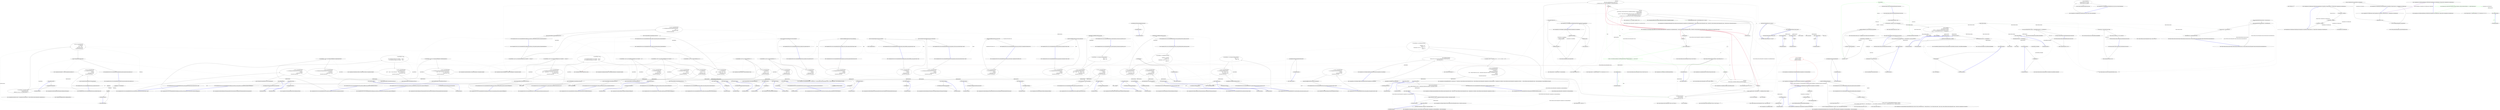 digraph  {
n249 [label=fakeOptions, span=""];
n250 [label="System.Collections.Generic.IEnumerable<CommandLine.Core.OptionSpecification>", span=""];
n0 [label="Entry CommandLine.Tests.Unit.Core.InstanceBuilderTests.Explicit_help_request_generates_help_requested_error()", span="15-15", cluster="CommandLine.Tests.Unit.Core.InstanceBuilderTests.Explicit_help_request_generates_help_requested_error()"];
n1 [label="var fakeOptions = new FakeOptions()", span="18-18", cluster="CommandLine.Tests.Unit.Core.InstanceBuilderTests.Explicit_help_request_generates_help_requested_error()"];
n2 [label="var expectedResult = ParserResult.Create(\r\n                ParserResultType.Options,\r\n                fakeOptions, new Error[] { new HelpRequestedError() })", span="19-21", cluster="CommandLine.Tests.Unit.Core.InstanceBuilderTests.Explicit_help_request_generates_help_requested_error()"];
n6 [label="Entry CommandLine.Tests.Fakes.FakeOptions.FakeOptions()", span="6-6", cluster="CommandLine.Tests.Fakes.FakeOptions.FakeOptions()"];
n3 [label="var result = InstanceBuilder.Build(\r\n                () => fakeOptions,\r\n                new[] { ''--help'' },\r\n                StringComparer.Ordinal,\r\n                CultureInfo.InvariantCulture)", span="24-28", cluster="CommandLine.Tests.Unit.Core.InstanceBuilderTests.Explicit_help_request_generates_help_requested_error()"];
n13 [label=fakeOptions, span="25-25", cluster="lambda expression"];
n7 [label="Entry CommandLine.HelpRequestedError.HelpRequestedError()", span="338-338", cluster="CommandLine.HelpRequestedError.HelpRequestedError()"];
n8 [label="Entry CommandLine.ParserResult.Create<T>(CommandLine.ParserResultType, T, System.Collections.Generic.IEnumerable<CommandLine.Error>)", span="103-103", cluster="CommandLine.ParserResult.Create<T>(CommandLine.ParserResultType, T, System.Collections.Generic.IEnumerable<CommandLine.Error>)"];
n4 [label="Assert.True(expectedResult.Equals(result))", span="31-31", cluster="CommandLine.Tests.Unit.Core.InstanceBuilderTests.Explicit_help_request_generates_help_requested_error()"];
n9 [label="Entry CommandLine.Core.InstanceBuilder.Build<T>(System.Func<T>, System.Collections.Generic.IEnumerable<string>, System.StringComparer, System.Globalization.CultureInfo)", span="12-12", cluster="CommandLine.Core.InstanceBuilder.Build<T>(System.Func<T>, System.Collections.Generic.IEnumerable<string>, System.StringComparer, System.Globalization.CultureInfo)"];
n12 [label="Entry lambda expression", span="25-25", cluster="lambda expression"];
n5 [label="Exit CommandLine.Tests.Unit.Core.InstanceBuilderTests.Explicit_help_request_generates_help_requested_error()", span="15-15", cluster="CommandLine.Tests.Unit.Core.InstanceBuilderTests.Explicit_help_request_generates_help_requested_error()"];
n10 [label="Entry CommandLine.ParserResult<T>.Equals(CommandLine.ParserResult<T>)", span="90-90", cluster="CommandLine.ParserResult<T>.Equals(CommandLine.ParserResult<T>)"];
n11 [label="Entry Unk.True", span="", cluster="Unk.True"];
n14 [label="Exit lambda expression", span="25-25", cluster="lambda expression"];
n15 [label="Entry CommandLine.Tests.Unit.Core.InstanceBuilderTests.Parse_negative_long_value(string[], long)", span="40-40", cluster="CommandLine.Tests.Unit.Core.InstanceBuilderTests.Parse_negative_long_value(string[], long)"];
n16 [label="var result = InstanceBuilder.Build(\r\n                () => new FakeOptions(),\r\n                arguments,\r\n                StringComparer.Ordinal,\r\n                CultureInfo.InvariantCulture)", span="45-49", cluster="CommandLine.Tests.Unit.Core.InstanceBuilderTests.Parse_negative_long_value(string[], long)"];
n17 [label="Assert.Equal(expected, result.Value.LongValue)", span="52-52", cluster="CommandLine.Tests.Unit.Core.InstanceBuilderTests.Parse_negative_long_value(string[], long)"];
n20 [label="Entry lambda expression", span="46-46", cluster="lambda expression"];
n18 [label="Exit CommandLine.Tests.Unit.Core.InstanceBuilderTests.Parse_negative_long_value(string[], long)", span="40-40", cluster="CommandLine.Tests.Unit.Core.InstanceBuilderTests.Parse_negative_long_value(string[], long)"];
n19 [label="Entry Unk.Equal", span="", cluster="Unk.Equal"];
n21 [label="new FakeOptions()", span="46-46", cluster="lambda expression"];
n22 [label="Exit lambda expression", span="46-46", cluster="lambda expression"];
n23 [label="Entry CommandLine.Tests.Unit.Core.InstanceBuilderTests.Parse_double_value(string[], double)", span="63-63", cluster="CommandLine.Tests.Unit.Core.InstanceBuilderTests.Parse_double_value(string[], double)"];
n24 [label="var result = InstanceBuilder.Build(\r\n                () => new FakeOptionsWithDouble(),\r\n                arguments,\r\n                StringComparer.Ordinal,\r\n                CultureInfo.InvariantCulture)", span="68-72", cluster="CommandLine.Tests.Unit.Core.InstanceBuilderTests.Parse_double_value(string[], double)"];
n25 [label="Assert.Equal(expected, result.Value.DoubleValue)", span="75-75", cluster="CommandLine.Tests.Unit.Core.InstanceBuilderTests.Parse_double_value(string[], double)"];
n27 [label="Entry lambda expression", span="69-69", cluster="lambda expression"];
n26 [label="Exit CommandLine.Tests.Unit.Core.InstanceBuilderTests.Parse_double_value(string[], double)", span="63-63", cluster="CommandLine.Tests.Unit.Core.InstanceBuilderTests.Parse_double_value(string[], double)"];
n28 [label="new FakeOptionsWithDouble()", span="69-69", cluster="lambda expression"];
n29 [label="Exit lambda expression", span="69-69", cluster="lambda expression"];
n30 [label="Entry CommandLine.Tests.Fakes.FakeOptionsWithDouble.FakeOptionsWithDouble()", span="9-9", cluster="CommandLine.Tests.Fakes.FakeOptionsWithDouble.FakeOptionsWithDouble()"];
n31 [label="Entry CommandLine.Tests.Unit.Core.InstanceBuilderTests.Parse_int_sequence(string[], int[])", span="87-87", cluster="CommandLine.Tests.Unit.Core.InstanceBuilderTests.Parse_int_sequence(string[], int[])"];
n32 [label="var result = InstanceBuilder.Build(\r\n                () => new FakeOptionsWithSequence(),\r\n                arguments,\r\n                StringComparer.Ordinal,\r\n                CultureInfo.InvariantCulture)", span="92-96", cluster="CommandLine.Tests.Unit.Core.InstanceBuilderTests.Parse_int_sequence(string[], int[])"];
n33 [label="Assert.True(expected.SequenceEqual(result.Value.IntSequence))", span="99-99", cluster="CommandLine.Tests.Unit.Core.InstanceBuilderTests.Parse_int_sequence(string[], int[])"];
n36 [label="Entry lambda expression", span="93-93", cluster="lambda expression"];
n34 [label="Exit CommandLine.Tests.Unit.Core.InstanceBuilderTests.Parse_int_sequence(string[], int[])", span="87-87", cluster="CommandLine.Tests.Unit.Core.InstanceBuilderTests.Parse_int_sequence(string[], int[])"];
n35 [label="Entry Unk.SequenceEqual", span="", cluster="Unk.SequenceEqual"];
n37 [label="new FakeOptionsWithSequence()", span="93-93", cluster="lambda expression"];
n38 [label="Exit lambda expression", span="93-93", cluster="lambda expression"];
n39 [label="Entry CommandLine.Tests.Fakes.FakeOptionsWithSequence.FakeOptionsWithSequence()", span="9-9", cluster="CommandLine.Tests.Fakes.FakeOptionsWithSequence.FakeOptionsWithSequence()"];
n40 [label="Entry CommandLine.Tests.Unit.Core.InstanceBuilderTests.Parse_int_sequence_with_range(string[], int[])", span="109-109", cluster="CommandLine.Tests.Unit.Core.InstanceBuilderTests.Parse_int_sequence_with_range(string[], int[])"];
n41 [label="var result = InstanceBuilder.Build(\r\n                () => new FakeOptions(),\r\n                arguments,\r\n                StringComparer.Ordinal,\r\n                CultureInfo.InvariantCulture)", span="114-118", cluster="CommandLine.Tests.Unit.Core.InstanceBuilderTests.Parse_int_sequence_with_range(string[], int[])"];
n42 [label="Assert.True(expected.SequenceEqual(result.Value.IntSequence))", span="121-121", cluster="CommandLine.Tests.Unit.Core.InstanceBuilderTests.Parse_int_sequence_with_range(string[], int[])"];
n44 [label="Entry lambda expression", span="115-115", cluster="lambda expression"];
n43 [label="Exit CommandLine.Tests.Unit.Core.InstanceBuilderTests.Parse_int_sequence_with_range(string[], int[])", span="109-109", cluster="CommandLine.Tests.Unit.Core.InstanceBuilderTests.Parse_int_sequence_with_range(string[], int[])"];
n45 [label="new FakeOptions()", span="115-115", cluster="lambda expression"];
n46 [label="Exit lambda expression", span="115-115", cluster="lambda expression"];
n47 [label="Entry CommandLine.Tests.Unit.Core.InstanceBuilderTests.Parse_string_sequence_with_only_min_constraint(string[], string[])", span="132-132", cluster="CommandLine.Tests.Unit.Core.InstanceBuilderTests.Parse_string_sequence_with_only_min_constraint(string[], string[])"];
n48 [label="var result = InstanceBuilder.Build(\r\n                () => new FakeOptionsWithSequenceAndOnlyMinConstraint(),\r\n                arguments,\r\n                StringComparer.Ordinal,\r\n                CultureInfo.InvariantCulture)", span="137-141", cluster="CommandLine.Tests.Unit.Core.InstanceBuilderTests.Parse_string_sequence_with_only_min_constraint(string[], string[])"];
n49 [label="Assert.True(expected.SequenceEqual(result.Value.StringSequence))", span="144-144", cluster="CommandLine.Tests.Unit.Core.InstanceBuilderTests.Parse_string_sequence_with_only_min_constraint(string[], string[])"];
n51 [label="Entry lambda expression", span="138-138", cluster="lambda expression"];
n50 [label="Exit CommandLine.Tests.Unit.Core.InstanceBuilderTests.Parse_string_sequence_with_only_min_constraint(string[], string[])", span="132-132", cluster="CommandLine.Tests.Unit.Core.InstanceBuilderTests.Parse_string_sequence_with_only_min_constraint(string[], string[])"];
n52 [label="new FakeOptionsWithSequenceAndOnlyMinConstraint()", span="138-138", cluster="lambda expression"];
n53 [label="Exit lambda expression", span="138-138", cluster="lambda expression"];
n54 [label="Entry CommandLine.Tests.Fakes.FakeOptionsWithSequenceAndOnlyMinConstraint.FakeOptionsWithSequenceAndOnlyMinConstraint()", span="9-9", cluster="CommandLine.Tests.Fakes.FakeOptionsWithSequenceAndOnlyMinConstraint.FakeOptionsWithSequenceAndOnlyMinConstraint()"];
n55 [label="Entry CommandLine.Tests.Unit.Core.InstanceBuilderTests.Parse_string_sequence_with_only_max_constraint(string[], string[])", span="154-154", cluster="CommandLine.Tests.Unit.Core.InstanceBuilderTests.Parse_string_sequence_with_only_max_constraint(string[], string[])"];
n56 [label="var result = InstanceBuilder.Build(\r\n                () => new FakeOptionsWithSequenceAndOnlyMaxConstraint(),\r\n                arguments,\r\n                StringComparer.Ordinal,\r\n                CultureInfo.InvariantCulture)", span="159-163", cluster="CommandLine.Tests.Unit.Core.InstanceBuilderTests.Parse_string_sequence_with_only_max_constraint(string[], string[])"];
n57 [label="Assert.True(expected.SequenceEqual(result.Value.StringSequence))", span="166-166", cluster="CommandLine.Tests.Unit.Core.InstanceBuilderTests.Parse_string_sequence_with_only_max_constraint(string[], string[])"];
n59 [label="Entry lambda expression", span="160-160", cluster="lambda expression"];
n58 [label="Exit CommandLine.Tests.Unit.Core.InstanceBuilderTests.Parse_string_sequence_with_only_max_constraint(string[], string[])", span="154-154", cluster="CommandLine.Tests.Unit.Core.InstanceBuilderTests.Parse_string_sequence_with_only_max_constraint(string[], string[])"];
n60 [label="new FakeOptionsWithSequenceAndOnlyMaxConstraint()", span="160-160", cluster="lambda expression"];
n61 [label="Exit lambda expression", span="160-160", cluster="lambda expression"];
n62 [label="Entry CommandLine.Tests.Fakes.FakeOptionsWithSequenceAndOnlyMaxConstraint.FakeOptionsWithSequenceAndOnlyMaxConstraint()", span="9-9", cluster="CommandLine.Tests.Fakes.FakeOptionsWithSequenceAndOnlyMaxConstraint.FakeOptionsWithSequenceAndOnlyMaxConstraint()"];
n63 [label="Entry CommandLine.Tests.Unit.Core.InstanceBuilderTests.Breaking_min_constraint_in_string_sequence_gererates_MissingValueOptionError()", span="172-172", cluster="CommandLine.Tests.Unit.Core.InstanceBuilderTests.Breaking_min_constraint_in_string_sequence_gererates_MissingValueOptionError()"];
n64 [label="var expectedResult = new[] { new MissingValueOptionError(new NameInfo(''s'', ''string-seq'')) }", span="175-175", cluster="CommandLine.Tests.Unit.Core.InstanceBuilderTests.Breaking_min_constraint_in_string_sequence_gererates_MissingValueOptionError()"];
n65 [label="var result = InstanceBuilder.Build(\r\n                () => new FakeOptionsWithSequenceAndOnlyMinConstraint(),\r\n                new[] { ''-s'' },\r\n                StringComparer.Ordinal,\r\n                CultureInfo.InvariantCulture)", span="178-182", cluster="CommandLine.Tests.Unit.Core.InstanceBuilderTests.Breaking_min_constraint_in_string_sequence_gererates_MissingValueOptionError()"];
n68 [label="Entry CommandLine.MissingValueOptionError.MissingValueOptionError(CommandLine.NameInfo)", span="261-261", cluster="CommandLine.MissingValueOptionError.MissingValueOptionError(CommandLine.NameInfo)"];
n69 [label="Entry CommandLine.NameInfo.NameInfo(string, string)", span="20-20", cluster="CommandLine.NameInfo.NameInfo(string, string)"];
n66 [label="Assert.True(expectedResult.SequenceEqual(result.Errors))", span="185-185", cluster="CommandLine.Tests.Unit.Core.InstanceBuilderTests.Breaking_min_constraint_in_string_sequence_gererates_MissingValueOptionError()"];
n70 [label="Entry lambda expression", span="179-179", cluster="lambda expression"];
n67 [label="Exit CommandLine.Tests.Unit.Core.InstanceBuilderTests.Breaking_min_constraint_in_string_sequence_gererates_MissingValueOptionError()", span="172-172", cluster="CommandLine.Tests.Unit.Core.InstanceBuilderTests.Breaking_min_constraint_in_string_sequence_gererates_MissingValueOptionError()"];
n71 [label="new FakeOptionsWithSequenceAndOnlyMinConstraint()", span="179-179", cluster="lambda expression"];
n72 [label="Exit lambda expression", span="179-179", cluster="lambda expression"];
n73 [label="Entry CommandLine.Tests.Unit.Core.InstanceBuilderTests.Breaking_min_constraint_in_string_sequence_as_value_gererates_SequenceOutOfRangeError()", span="191-191", cluster="CommandLine.Tests.Unit.Core.InstanceBuilderTests.Breaking_min_constraint_in_string_sequence_as_value_gererates_SequenceOutOfRangeError()"];
n74 [label="var expectedResult = new[] { new SequenceOutOfRangeError(NameInfo.EmptyName) }", span="194-194", cluster="CommandLine.Tests.Unit.Core.InstanceBuilderTests.Breaking_min_constraint_in_string_sequence_as_value_gererates_SequenceOutOfRangeError()"];
n75 [label="var result = InstanceBuilder.Build(\r\n                () => new FakeOptionsWithSequenceAndOnlyMinConstraintAsValue(),\r\n                new string[] { },\r\n                StringComparer.Ordinal,\r\n                CultureInfo.InvariantCulture)", span="197-201", cluster="CommandLine.Tests.Unit.Core.InstanceBuilderTests.Breaking_min_constraint_in_string_sequence_as_value_gererates_SequenceOutOfRangeError()"];
n78 [label="Entry CommandLine.SequenceOutOfRangeError.SequenceOutOfRangeError(CommandLine.NameInfo)", span="316-316", cluster="CommandLine.SequenceOutOfRangeError.SequenceOutOfRangeError(CommandLine.NameInfo)"];
n76 [label="Assert.True(expectedResult.SequenceEqual(result.Errors))", span="204-204", cluster="CommandLine.Tests.Unit.Core.InstanceBuilderTests.Breaking_min_constraint_in_string_sequence_as_value_gererates_SequenceOutOfRangeError()"];
n79 [label="Entry lambda expression", span="198-198", cluster="lambda expression"];
n77 [label="Exit CommandLine.Tests.Unit.Core.InstanceBuilderTests.Breaking_min_constraint_in_string_sequence_as_value_gererates_SequenceOutOfRangeError()", span="191-191", cluster="CommandLine.Tests.Unit.Core.InstanceBuilderTests.Breaking_min_constraint_in_string_sequence_as_value_gererates_SequenceOutOfRangeError()"];
n80 [label="new FakeOptionsWithSequenceAndOnlyMinConstraintAsValue()", span="198-198", cluster="lambda expression"];
n81 [label="Exit lambda expression", span="198-198", cluster="lambda expression"];
n82 [label="Entry CommandLine.Tests.Fakes.FakeOptionsWithSequenceAndOnlyMinConstraintAsValue.FakeOptionsWithSequenceAndOnlyMinConstraintAsValue()", span="9-9", cluster="CommandLine.Tests.Fakes.FakeOptionsWithSequenceAndOnlyMinConstraintAsValue.FakeOptionsWithSequenceAndOnlyMinConstraintAsValue()"];
n83 [label="Entry CommandLine.Tests.Unit.Core.InstanceBuilderTests.Breaking_max_constraint_in_string_sequence_gererates_SequenceOutOfRangeError()", span="211-211", cluster="CommandLine.Tests.Unit.Core.InstanceBuilderTests.Breaking_max_constraint_in_string_sequence_gererates_SequenceOutOfRangeError()"];
n84 [label="var expectedResult = new[] { new SequenceOutOfRangeError(new NameInfo(''s'', ''string-seq'')) }", span="214-214", cluster="CommandLine.Tests.Unit.Core.InstanceBuilderTests.Breaking_max_constraint_in_string_sequence_gererates_SequenceOutOfRangeError()"];
n85 [label="var result = InstanceBuilder.Build(\r\n                () => new FakeOptionsWithSequenceAndOnlyMaxConstraint(),\r\n                new[] { ''--string-seq=one'', ''two'', ''three'', ''this-is-too-much'' },\r\n                StringComparer.Ordinal,\r\n                CultureInfo.InvariantCulture)", span="217-221", cluster="CommandLine.Tests.Unit.Core.InstanceBuilderTests.Breaking_max_constraint_in_string_sequence_gererates_SequenceOutOfRangeError()"];
n86 [label="Assert.True(expectedResult.SequenceEqual(result.Errors))", span="224-224", cluster="CommandLine.Tests.Unit.Core.InstanceBuilderTests.Breaking_max_constraint_in_string_sequence_gererates_SequenceOutOfRangeError()"];
n88 [label="Entry lambda expression", span="218-218", cluster="lambda expression"];
n87 [label="Exit CommandLine.Tests.Unit.Core.InstanceBuilderTests.Breaking_max_constraint_in_string_sequence_gererates_SequenceOutOfRangeError()", span="211-211", cluster="CommandLine.Tests.Unit.Core.InstanceBuilderTests.Breaking_max_constraint_in_string_sequence_gererates_SequenceOutOfRangeError()"];
n89 [label="new FakeOptionsWithSequenceAndOnlyMaxConstraint()", span="218-218", cluster="lambda expression"];
n90 [label="Exit lambda expression", span="218-218", cluster="lambda expression"];
n91 [label="Entry CommandLine.Tests.Unit.Core.InstanceBuilderTests.Breaking_max_constraint_in_string_sequence_as_value_gererates_SequenceOutOfRangeError()", span="230-230", cluster="CommandLine.Tests.Unit.Core.InstanceBuilderTests.Breaking_max_constraint_in_string_sequence_as_value_gererates_SequenceOutOfRangeError()"];
n92 [label="var expectedResult = new[] { new SequenceOutOfRangeError(NameInfo.EmptyName) }", span="233-233", cluster="CommandLine.Tests.Unit.Core.InstanceBuilderTests.Breaking_max_constraint_in_string_sequence_as_value_gererates_SequenceOutOfRangeError()"];
n93 [label="var result = InstanceBuilder.Build(\r\n                () => new FakeOptionsWithSequenceAndOnlyMaxConstraintAsValue(),\r\n                new[] { ''one'', ''two'', ''three'', ''this-is-too-much'' },\r\n                StringComparer.Ordinal,\r\n                CultureInfo.InvariantCulture)", span="236-240", cluster="CommandLine.Tests.Unit.Core.InstanceBuilderTests.Breaking_max_constraint_in_string_sequence_as_value_gererates_SequenceOutOfRangeError()"];
n94 [label="Assert.True(expectedResult.SequenceEqual(result.Errors))", span="243-243", cluster="CommandLine.Tests.Unit.Core.InstanceBuilderTests.Breaking_max_constraint_in_string_sequence_as_value_gererates_SequenceOutOfRangeError()"];
n96 [label="Entry lambda expression", span="237-237", cluster="lambda expression"];
n95 [label="Exit CommandLine.Tests.Unit.Core.InstanceBuilderTests.Breaking_max_constraint_in_string_sequence_as_value_gererates_SequenceOutOfRangeError()", span="230-230", cluster="CommandLine.Tests.Unit.Core.InstanceBuilderTests.Breaking_max_constraint_in_string_sequence_as_value_gererates_SequenceOutOfRangeError()"];
n97 [label="new FakeOptionsWithSequenceAndOnlyMaxConstraintAsValue()", span="237-237", cluster="lambda expression"];
n98 [label="Exit lambda expression", span="237-237", cluster="lambda expression"];
n99 [label="Entry CommandLine.Tests.Fakes.FakeOptionsWithSequenceAndOnlyMaxConstraintAsValue.FakeOptionsWithSequenceAndOnlyMaxConstraintAsValue()", span="9-9", cluster="CommandLine.Tests.Fakes.FakeOptionsWithSequenceAndOnlyMaxConstraintAsValue.FakeOptionsWithSequenceAndOnlyMaxConstraintAsValue()"];
n100 [label="Entry CommandLine.Tests.Unit.Core.InstanceBuilderTests.Parse_enum_value(string[], CommandLine.Tests.Fakes.Colors)", span="255-255", cluster="CommandLine.Tests.Unit.Core.InstanceBuilderTests.Parse_enum_value(string[], CommandLine.Tests.Fakes.Colors)"];
n101 [label="var result = InstanceBuilder.Build(\r\n                () => new FakeOptionsWithEnum(),\r\n                arguments,\r\n                StringComparer.Ordinal,\r\n                CultureInfo.InvariantCulture)", span="260-264", cluster="CommandLine.Tests.Unit.Core.InstanceBuilderTests.Parse_enum_value(string[], CommandLine.Tests.Fakes.Colors)"];
n102 [label="expected.ShouldBeEquivalentTo(result.Value.Colors)", span="267-267", cluster="CommandLine.Tests.Unit.Core.InstanceBuilderTests.Parse_enum_value(string[], CommandLine.Tests.Fakes.Colors)"];
n105 [label="Entry lambda expression", span="261-261", cluster="lambda expression"];
n103 [label="Exit CommandLine.Tests.Unit.Core.InstanceBuilderTests.Parse_enum_value(string[], CommandLine.Tests.Fakes.Colors)", span="255-255", cluster="CommandLine.Tests.Unit.Core.InstanceBuilderTests.Parse_enum_value(string[], CommandLine.Tests.Fakes.Colors)"];
n104 [label="Entry Unk.ShouldBeEquivalentTo", span="", cluster="Unk.ShouldBeEquivalentTo"];
n106 [label="new FakeOptionsWithEnum()", span="261-261", cluster="lambda expression"];
n107 [label="Exit lambda expression", span="261-261", cluster="lambda expression"];
n108 [label="Entry CommandLine.Tests.Fakes.FakeOptionsWithEnum.FakeOptionsWithEnum()", span="16-16", cluster="CommandLine.Tests.Fakes.FakeOptionsWithEnum.FakeOptionsWithEnum()"];
n109 [label="Entry CommandLine.Tests.Unit.Core.InstanceBuilderTests.Parse_values_partitioned_between_sequence_and_scalar()", span="273-273", cluster="CommandLine.Tests.Unit.Core.InstanceBuilderTests.Parse_values_partitioned_between_sequence_and_scalar()"];
n110 [label="var expectedResult = new FakeOptionsWithValues\r\n                {\r\n                    StringValue = string.Empty,\r\n                    LongValue = 10L,\r\n                    StringSequence = new[] { ''a'', ''b'', ''c'' },\r\n                    IntValue = 20\r\n                }", span="276-282", cluster="CommandLine.Tests.Unit.Core.InstanceBuilderTests.Parse_values_partitioned_between_sequence_and_scalar()"];
n111 [label="var result = InstanceBuilder.Build(\r\n                () => new FakeOptionsWithValues(),\r\n                new[] { ''10'', ''a'', ''b'', ''c'', ''20'' },\r\n                StringComparer.Ordinal,\r\n                CultureInfo.InvariantCulture)", span="285-289", cluster="CommandLine.Tests.Unit.Core.InstanceBuilderTests.Parse_values_partitioned_between_sequence_and_scalar()"];
n114 [label="Entry CommandLine.Tests.Fakes.FakeOptionsWithValues.FakeOptionsWithValues()", span="6-6", cluster="CommandLine.Tests.Fakes.FakeOptionsWithValues.FakeOptionsWithValues()"];
n112 [label="expectedResult.ShouldBeEquivalentTo(result.Value)", span="292-292", cluster="CommandLine.Tests.Unit.Core.InstanceBuilderTests.Parse_values_partitioned_between_sequence_and_scalar()"];
n115 [label="Entry lambda expression", span="286-286", cluster="lambda expression"];
n113 [label="Exit CommandLine.Tests.Unit.Core.InstanceBuilderTests.Parse_values_partitioned_between_sequence_and_scalar()", span="273-273", cluster="CommandLine.Tests.Unit.Core.InstanceBuilderTests.Parse_values_partitioned_between_sequence_and_scalar()"];
n116 [label="new FakeOptionsWithValues()", span="286-286", cluster="lambda expression"];
n117 [label="Exit lambda expression", span="286-286", cluster="lambda expression"];
n118 [label="Entry CommandLine.Tests.Unit.Core.InstanceBuilderTests.Parse_sequence_value_without_range_constraints(string[], long[])", span="303-303", cluster="CommandLine.Tests.Unit.Core.InstanceBuilderTests.Parse_sequence_value_without_range_constraints(string[], long[])"];
n119 [label="var result = InstanceBuilder.Build(\r\n                () => new FakeOptionsWithSequenceWithoutRange(),\r\n                arguments,\r\n                StringComparer.Ordinal,\r\n                CultureInfo.InvariantCulture)", span="308-312", cluster="CommandLine.Tests.Unit.Core.InstanceBuilderTests.Parse_sequence_value_without_range_constraints(string[], long[])"];
n120 [label="expected.ShouldBeEquivalentTo(result.Value.LongSequence)", span="315-315", cluster="CommandLine.Tests.Unit.Core.InstanceBuilderTests.Parse_sequence_value_without_range_constraints(string[], long[])"];
n122 [label="Entry lambda expression", span="309-309", cluster="lambda expression"];
n121 [label="Exit CommandLine.Tests.Unit.Core.InstanceBuilderTests.Parse_sequence_value_without_range_constraints(string[], long[])", span="303-303", cluster="CommandLine.Tests.Unit.Core.InstanceBuilderTests.Parse_sequence_value_without_range_constraints(string[], long[])"];
n123 [label="new FakeOptionsWithSequenceWithoutRange()", span="309-309", cluster="lambda expression"];
n124 [label="Exit lambda expression", span="309-309", cluster="lambda expression"];
n125 [label="Entry CommandLine.Tests.Fakes.FakeOptionsWithSequenceWithoutRange.FakeOptionsWithSequenceWithoutRange()", span="9-9", cluster="CommandLine.Tests.Fakes.FakeOptionsWithSequenceWithoutRange.FakeOptionsWithSequenceWithoutRange()"];
n126 [label="Entry CommandLine.Tests.Unit.Core.InstanceBuilderTests.Parse_long_sequence_with_separator(string[], long[])", span="325-325", cluster="CommandLine.Tests.Unit.Core.InstanceBuilderTests.Parse_long_sequence_with_separator(string[], long[])"];
n127 [label="var result = InstanceBuilder.Build(\r\n                () => new FakeOptionsWithSequenceAndSeparator(),\r\n                arguments,\r\n                StringComparer.Ordinal,\r\n                CultureInfo.InvariantCulture)", span="330-334", cluster="CommandLine.Tests.Unit.Core.InstanceBuilderTests.Parse_long_sequence_with_separator(string[], long[])"];
n128 [label="expected.ShouldBeEquivalentTo(result.Value.LongSequence)", span="337-337", cluster="CommandLine.Tests.Unit.Core.InstanceBuilderTests.Parse_long_sequence_with_separator(string[], long[])"];
n130 [label="Entry lambda expression", span="331-331", cluster="lambda expression"];
n129 [label="Exit CommandLine.Tests.Unit.Core.InstanceBuilderTests.Parse_long_sequence_with_separator(string[], long[])", span="325-325", cluster="CommandLine.Tests.Unit.Core.InstanceBuilderTests.Parse_long_sequence_with_separator(string[], long[])"];
n131 [label="new FakeOptionsWithSequenceAndSeparator()", span="331-331", cluster="lambda expression"];
n132 [label="Exit lambda expression", span="331-331", cluster="lambda expression"];
n133 [label="Entry CommandLine.Tests.Fakes.FakeOptionsWithSequenceAndSeparator.FakeOptionsWithSequenceAndSeparator()", span="9-9", cluster="CommandLine.Tests.Fakes.FakeOptionsWithSequenceAndSeparator.FakeOptionsWithSequenceAndSeparator()"];
n134 [label="Entry CommandLine.Tests.Unit.Core.InstanceBuilderTests.Parse_string_sequence_with_separator(string[], string[])", span="347-347", cluster="CommandLine.Tests.Unit.Core.InstanceBuilderTests.Parse_string_sequence_with_separator(string[], string[])"];
n135 [label="var result = InstanceBuilder.Build(\r\n                () => new FakeOptionsWithSequenceAndSeparator(),\r\n                arguments,\r\n                StringComparer.Ordinal,\r\n                CultureInfo.InvariantCulture)", span="352-356", cluster="CommandLine.Tests.Unit.Core.InstanceBuilderTests.Parse_string_sequence_with_separator(string[], string[])"];
n136 [label="expected.ShouldBeEquivalentTo(result.Value.StringSequence)", span="359-359", cluster="CommandLine.Tests.Unit.Core.InstanceBuilderTests.Parse_string_sequence_with_separator(string[], string[])"];
n138 [label="Entry lambda expression", span="353-353", cluster="lambda expression"];
n137 [label="Exit CommandLine.Tests.Unit.Core.InstanceBuilderTests.Parse_string_sequence_with_separator(string[], string[])", span="347-347", cluster="CommandLine.Tests.Unit.Core.InstanceBuilderTests.Parse_string_sequence_with_separator(string[], string[])"];
n139 [label="new FakeOptionsWithSequenceAndSeparator()", span="353-353", cluster="lambda expression"];
n140 [label="Exit lambda expression", span="353-353", cluster="lambda expression"];
n141 [label="Entry CommandLine.Tests.Unit.Core.InstanceBuilderTests.Double_dash_force_subsequent_arguments_as_values()", span="368-368", cluster="CommandLine.Tests.Unit.Core.InstanceBuilderTests.Double_dash_force_subsequent_arguments_as_values()"];
n142 [label="var expectedResult = new FakeOptionsWithValues\r\n                {\r\n                    StringValue = ''str1'',\r\n                    LongValue = 10L,\r\n                    StringSequence = new[] { ''-a'', ''--bee'', ''-c'' },\r\n                    IntValue = 20\r\n                }", span="371-377", cluster="CommandLine.Tests.Unit.Core.InstanceBuilderTests.Double_dash_force_subsequent_arguments_as_values()"];
n143 [label="var arguments = new[] { ''--stringvalue'', ''str1'', ''--'', ''10'', ''-a'', ''--bee'', ''-c'', ''20'' }", span="378-378", cluster="CommandLine.Tests.Unit.Core.InstanceBuilderTests.Double_dash_force_subsequent_arguments_as_values()"];
n145 [label="expectedResult.ShouldBeEquivalentTo(result.Value)", span="391-391", cluster="CommandLine.Tests.Unit.Core.InstanceBuilderTests.Double_dash_force_subsequent_arguments_as_values()"];
n144 [label="var result = InstanceBuilder.Build(\r\n                () => new FakeOptionsWithValues(),\r\n                (a, optionSpecs) =>\r\n                    Tokenizer.PreprocessDashDash(a,\r\n                        args => Tokenizer.Tokenize(args, name => NameLookup.Contains(name, optionSpecs, StringComparer.Ordinal))),\r\n                arguments,\r\n                StringComparer.Ordinal,\r\n                CultureInfo.InvariantCulture)", span="381-388", cluster="CommandLine.Tests.Unit.Core.InstanceBuilderTests.Double_dash_force_subsequent_arguments_as_values()"];
n147 [label="Entry CommandLine.Core.InstanceBuilder.Build<T>(System.Func<T>, System.Func<System.Collections.Generic.IEnumerable<string>, System.Collections.Generic.IEnumerable<CommandLine.Core.OptionSpecification>, CommandLine.Core.StatePair<System.Collections.Generic.IEnumerable<CommandLine.Core.Token>>>, System.Collections.Generic.IEnumerable<string>, System.StringComparer, System.Globalization.CultureInfo)", span="33-33", cluster="CommandLine.Core.InstanceBuilder.Build<T>(System.Func<T>, System.Func<System.Collections.Generic.IEnumerable<string>, System.Collections.Generic.IEnumerable<CommandLine.Core.OptionSpecification>, CommandLine.Core.StatePair<System.Collections.Generic.IEnumerable<CommandLine.Core.Token>>>, System.Collections.Generic.IEnumerable<string>, System.StringComparer, System.Globalization.CultureInfo)"];
n148 [label="Entry lambda expression", span="382-382", cluster="lambda expression"];
n151 [label="Entry lambda expression", span="383-385", cluster="lambda expression"];
n146 [label="Exit CommandLine.Tests.Unit.Core.InstanceBuilderTests.Double_dash_force_subsequent_arguments_as_values()", span="368-368", cluster="CommandLine.Tests.Unit.Core.InstanceBuilderTests.Double_dash_force_subsequent_arguments_as_values()"];
n149 [label="new FakeOptionsWithValues()", span="382-382", cluster="lambda expression"];
n150 [label="Exit lambda expression", span="382-382", cluster="lambda expression"];
n152 [label="Tokenizer.PreprocessDashDash(a,\r\n                        args => Tokenizer.Tokenize(args, name => NameLookup.Contains(name, optionSpecs, StringComparer.Ordinal)))", span="384-385", cluster="lambda expression"];
n156 [label="Tokenizer.Tokenize(args, name => NameLookup.Contains(name, optionSpecs, StringComparer.Ordinal))", span="385-385", cluster="lambda expression"];
n160 [label="NameLookup.Contains(name, optionSpecs, StringComparer.Ordinal)", span="385-385", cluster="lambda expression"];
n153 [label="Exit lambda expression", span="383-385", cluster="lambda expression"];
n154 [label="Entry CommandLine.Core.Tokenizer.PreprocessDashDash(System.Collections.Generic.IEnumerable<string>, System.Func<System.Collections.Generic.IEnumerable<string>, CommandLine.Core.StatePair<System.Collections.Generic.IEnumerable<CommandLine.Core.Token>>>)", span="37-37", cluster="CommandLine.Core.Tokenizer.PreprocessDashDash(System.Collections.Generic.IEnumerable<string>, System.Func<System.Collections.Generic.IEnumerable<string>, CommandLine.Core.StatePair<System.Collections.Generic.IEnumerable<CommandLine.Core.Token>>>)"];
n155 [label="Entry lambda expression", span="385-385", cluster="lambda expression"];
n157 [label="Exit lambda expression", span="385-385", cluster="lambda expression"];
n158 [label="Entry CommandLine.Core.Tokenizer.Tokenize(System.Collections.Generic.IEnumerable<string>, System.Func<string, bool>)", span="11-11", cluster="CommandLine.Core.Tokenizer.Tokenize(System.Collections.Generic.IEnumerable<string>, System.Func<string, bool>)"];
n159 [label="Entry lambda expression", span="385-385", cluster="lambda expression"];
n161 [label="Exit lambda expression", span="385-385", cluster="lambda expression"];
n162 [label="Entry CommandLine.Core.NameLookup.Contains(string, System.Collections.Generic.IEnumerable<CommandLine.Core.OptionSpecification>, System.StringComparer)", span="12-12", cluster="CommandLine.Core.NameLookup.Contains(string, System.Collections.Generic.IEnumerable<CommandLine.Core.OptionSpecification>, System.StringComparer)"];
n163 [label="Entry CommandLine.Tests.Unit.Core.InstanceBuilderTests.Parse_option_from_different_sets_gererates_MutuallyExclusiveSetError()", span="397-397", cluster="CommandLine.Tests.Unit.Core.InstanceBuilderTests.Parse_option_from_different_sets_gererates_MutuallyExclusiveSetError()"];
n164 [label="var expectedResult = new[]\r\n                {\r\n                    new MutuallyExclusiveSetError(new NameInfo('''', ''weburl'')),\r\n                    new MutuallyExclusiveSetError(new NameInfo('''', ''ftpurl''))\r\n                }", span="400-404", cluster="CommandLine.Tests.Unit.Core.InstanceBuilderTests.Parse_option_from_different_sets_gererates_MutuallyExclusiveSetError()"];
n165 [label="var result = InstanceBuilder.Build(\r\n                () => new FakeOptionsWithSets(),\r\n                new[] { ''--weburl'', ''http://mywebsite.org/'', ''--ftpurl'', ''fpt://ftpsite.org/'' },\r\n                StringComparer.Ordinal,\r\n                CultureInfo.InvariantCulture)", span="407-411", cluster="CommandLine.Tests.Unit.Core.InstanceBuilderTests.Parse_option_from_different_sets_gererates_MutuallyExclusiveSetError()"];
n168 [label="Entry CommandLine.MutuallyExclusiveSetError.MutuallyExclusiveSetError(CommandLine.NameInfo)", span="294-294", cluster="CommandLine.MutuallyExclusiveSetError.MutuallyExclusiveSetError(CommandLine.NameInfo)"];
n166 [label="Assert.True(expectedResult.SequenceEqual(result.Errors))", span="414-414", cluster="CommandLine.Tests.Unit.Core.InstanceBuilderTests.Parse_option_from_different_sets_gererates_MutuallyExclusiveSetError()"];
n169 [label="Entry lambda expression", span="408-408", cluster="lambda expression"];
n167 [label="Exit CommandLine.Tests.Unit.Core.InstanceBuilderTests.Parse_option_from_different_sets_gererates_MutuallyExclusiveSetError()", span="397-397", cluster="CommandLine.Tests.Unit.Core.InstanceBuilderTests.Parse_option_from_different_sets_gererates_MutuallyExclusiveSetError()"];
n170 [label="new FakeOptionsWithSets()", span="408-408", cluster="lambda expression"];
n171 [label="Exit lambda expression", span="408-408", cluster="lambda expression"];
n172 [label="Entry CommandLine.Tests.Fakes.FakeOptionsWithSets.FakeOptionsWithSets()", span="4-4", cluster="CommandLine.Tests.Fakes.FakeOptionsWithSets.FakeOptionsWithSets()"];
n173 [label="Entry CommandLine.Tests.Unit.Core.InstanceBuilderTests.Two_required_options_at_the_same_set_and_one_is_true()", span="420-420", cluster="CommandLine.Tests.Unit.Core.InstanceBuilderTests.Two_required_options_at_the_same_set_and_one_is_true()"];
n174 [label="var expectedResult = new FakeOptionWithRequiredAndSet {\r\n                FtpUrl = ''str1'',\r\n                WebUrl = null\r\n            }", span="422-425", cluster="CommandLine.Tests.Unit.Core.InstanceBuilderTests.Two_required_options_at_the_same_set_and_one_is_true()"];
n175 [label="var result = InstanceBuilder.Build(\r\n                () => new FakeOptionWithRequiredAndSet(),\r\n                new[] { ''--ftpurl'', ''str1''},\r\n                StringComparer.Ordinal,\r\n                CultureInfo.InvariantCulture)", span="427-431", cluster="CommandLine.Tests.Unit.Core.InstanceBuilderTests.Two_required_options_at_the_same_set_and_one_is_true()"];
n178 [label="Entry CommandLine.Tests.Fakes.FakeOptionWithRequiredAndSet.FakeOptionWithRequiredAndSet()", span="4-4", cluster="CommandLine.Tests.Fakes.FakeOptionWithRequiredAndSet.FakeOptionWithRequiredAndSet()"];
n176 [label="expectedResult.ShouldBeEquivalentTo(result.Value)", span="434-434", cluster="CommandLine.Tests.Unit.Core.InstanceBuilderTests.Two_required_options_at_the_same_set_and_one_is_true()"];
n179 [label="Entry lambda expression", span="428-428", cluster="lambda expression"];
n177 [label="Exit CommandLine.Tests.Unit.Core.InstanceBuilderTests.Two_required_options_at_the_same_set_and_one_is_true()", span="420-420", cluster="CommandLine.Tests.Unit.Core.InstanceBuilderTests.Two_required_options_at_the_same_set_and_one_is_true()"];
n180 [label="new FakeOptionWithRequiredAndSet()", span="428-428", cluster="lambda expression"];
n181 [label="Exit lambda expression", span="428-428", cluster="lambda expression"];
n182 [label="Entry CommandLine.Tests.Unit.Core.InstanceBuilderTests.Two_required_options_at_the_same_set_and_both_are_true()", span="440-440", cluster="CommandLine.Tests.Unit.Core.InstanceBuilderTests.Two_required_options_at_the_same_set_and_both_are_true()"];
n183 [label="var expectedResult = new FakeOptionWithRequiredAndSet {\r\n                FtpUrl = ''str1'',\r\n                WebUrl = ''str2''\r\n            }", span="442-445", cluster="CommandLine.Tests.Unit.Core.InstanceBuilderTests.Two_required_options_at_the_same_set_and_both_are_true()"];
n184 [label="var result = InstanceBuilder.Build(\r\n                () => new FakeOptionWithRequiredAndSet(),\r\n                new[] { ''--ftpurl'', ''str1'', ''--weburl'', ''str2'' },\r\n                StringComparer.Ordinal,\r\n                CultureInfo.InvariantCulture)", span="447-451", cluster="CommandLine.Tests.Unit.Core.InstanceBuilderTests.Two_required_options_at_the_same_set_and_both_are_true()"];
n185 [label="expectedResult.ShouldBeEquivalentTo(result.Value)", span="454-454", cluster="CommandLine.Tests.Unit.Core.InstanceBuilderTests.Two_required_options_at_the_same_set_and_both_are_true()"];
n187 [label="Entry lambda expression", span="448-448", cluster="lambda expression"];
n186 [label="Exit CommandLine.Tests.Unit.Core.InstanceBuilderTests.Two_required_options_at_the_same_set_and_both_are_true()", span="440-440", cluster="CommandLine.Tests.Unit.Core.InstanceBuilderTests.Two_required_options_at_the_same_set_and_both_are_true()"];
n188 [label="new FakeOptionWithRequiredAndSet()", span="448-448", cluster="lambda expression"];
n189 [label="Exit lambda expression", span="448-448", cluster="lambda expression"];
n190 [label="Entry CommandLine.Tests.Unit.Core.InstanceBuilderTests.Two_required_options_at_the_same_set_and_none_are_true()", span="459-459", cluster="CommandLine.Tests.Unit.Core.InstanceBuilderTests.Two_required_options_at_the_same_set_and_none_are_true()"];
n191 [label="var expectedResult = new[]\r\n            {\r\n                new MissingRequiredOptionError(new NameInfo('''', ''ftpurl'')),\r\n                new MissingRequiredOptionError(new NameInfo('''', ''weburl''))\r\n            }", span="461-465", cluster="CommandLine.Tests.Unit.Core.InstanceBuilderTests.Two_required_options_at_the_same_set_and_none_are_true()"];
n192 [label="var result = InstanceBuilder.Build(\r\n                () => new FakeOptionWithRequiredAndSet(),\r\n                new[] {''''},\r\n                StringComparer.Ordinal,\r\n                CultureInfo.InvariantCulture)", span="467-471", cluster="CommandLine.Tests.Unit.Core.InstanceBuilderTests.Two_required_options_at_the_same_set_and_none_are_true()"];
n195 [label="Entry CommandLine.MissingRequiredOptionError.MissingRequiredOptionError(CommandLine.NameInfo)", span="283-283", cluster="CommandLine.MissingRequiredOptionError.MissingRequiredOptionError(CommandLine.NameInfo)"];
n193 [label="Assert.True(expectedResult.SequenceEqual(result.Errors))", span="474-474", cluster="CommandLine.Tests.Unit.Core.InstanceBuilderTests.Two_required_options_at_the_same_set_and_none_are_true()"];
n196 [label="Entry lambda expression", span="468-468", cluster="lambda expression"];
n194 [label="Exit CommandLine.Tests.Unit.Core.InstanceBuilderTests.Two_required_options_at_the_same_set_and_none_are_true()", span="459-459", cluster="CommandLine.Tests.Unit.Core.InstanceBuilderTests.Two_required_options_at_the_same_set_and_none_are_true()"];
n197 [label="new FakeOptionWithRequiredAndSet()", span="468-468", cluster="lambda expression"];
n198 [label="Exit lambda expression", span="468-468", cluster="lambda expression"];
n199 [label="Entry CommandLine.Tests.Unit.Core.InstanceBuilderTests.Omitting_required_option_gererates_MissingRequiredOptionError()", span="479-479", cluster="CommandLine.Tests.Unit.Core.InstanceBuilderTests.Omitting_required_option_gererates_MissingRequiredOptionError()"];
n200 [label="var expectedResult = new[] { new MissingRequiredOptionError(new NameInfo('''', ''str'')) }", span="482-482", cluster="CommandLine.Tests.Unit.Core.InstanceBuilderTests.Omitting_required_option_gererates_MissingRequiredOptionError()"];
n201 [label="var result = InstanceBuilder.Build(\r\n                () => new FakeOptionWithRequired(),\r\n                new string[] { },\r\n                StringComparer.Ordinal,\r\n                CultureInfo.InvariantCulture)", span="485-489", cluster="CommandLine.Tests.Unit.Core.InstanceBuilderTests.Omitting_required_option_gererates_MissingRequiredOptionError()"];
n202 [label="Assert.True(expectedResult.SequenceEqual(result.Errors))", span="492-492", cluster="CommandLine.Tests.Unit.Core.InstanceBuilderTests.Omitting_required_option_gererates_MissingRequiredOptionError()"];
n204 [label="Entry lambda expression", span="486-486", cluster="lambda expression"];
n203 [label="Exit CommandLine.Tests.Unit.Core.InstanceBuilderTests.Omitting_required_option_gererates_MissingRequiredOptionError()", span="479-479", cluster="CommandLine.Tests.Unit.Core.InstanceBuilderTests.Omitting_required_option_gererates_MissingRequiredOptionError()"];
n205 [label="new FakeOptionWithRequired()", span="486-486", cluster="lambda expression"];
n206 [label="Exit lambda expression", span="486-486", cluster="lambda expression"];
n207 [label="Entry CommandLine.Tests.Fakes.FakeOptionWithRequired.FakeOptionWithRequired()", span="4-4", cluster="CommandLine.Tests.Fakes.FakeOptionWithRequired.FakeOptionWithRequired()"];
n208 [label="Entry CommandLine.Tests.Unit.Core.InstanceBuilderTests.Wrong_range_in_sequence_gererates_SequenceOutOfRangeError()", span="498-498", cluster="CommandLine.Tests.Unit.Core.InstanceBuilderTests.Wrong_range_in_sequence_gererates_SequenceOutOfRangeError()"];
n209 [label="var expectedResult = new[] { new SequenceOutOfRangeError(new NameInfo(''i'', '''')) }", span="501-501", cluster="CommandLine.Tests.Unit.Core.InstanceBuilderTests.Wrong_range_in_sequence_gererates_SequenceOutOfRangeError()"];
n210 [label="var result = InstanceBuilder.Build(\r\n                () => new FakeOptions(),\r\n                new [] { ''-i'', ''10'' },\r\n                StringComparer.Ordinal,\r\n                CultureInfo.InvariantCulture)", span="504-508", cluster="CommandLine.Tests.Unit.Core.InstanceBuilderTests.Wrong_range_in_sequence_gererates_SequenceOutOfRangeError()"];
n211 [label="Assert.True(expectedResult.SequenceEqual(result.Errors))", span="511-511", cluster="CommandLine.Tests.Unit.Core.InstanceBuilderTests.Wrong_range_in_sequence_gererates_SequenceOutOfRangeError()"];
n213 [label="Entry lambda expression", span="505-505", cluster="lambda expression"];
n212 [label="Exit CommandLine.Tests.Unit.Core.InstanceBuilderTests.Wrong_range_in_sequence_gererates_SequenceOutOfRangeError()", span="498-498", cluster="CommandLine.Tests.Unit.Core.InstanceBuilderTests.Wrong_range_in_sequence_gererates_SequenceOutOfRangeError()"];
n214 [label="new FakeOptions()", span="505-505", cluster="lambda expression"];
n215 [label="Exit lambda expression", span="505-505", cluster="lambda expression"];
n216 [label="Entry CommandLine.Tests.Unit.Core.InstanceBuilderTests.Parse_unknown_long_option_gererates_UnknownOptionError()", span="517-517", cluster="CommandLine.Tests.Unit.Core.InstanceBuilderTests.Parse_unknown_long_option_gererates_UnknownOptionError()"];
n217 [label="var expectedResult = new[] { new UnknownOptionError(''xyz'') }", span="520-520", cluster="CommandLine.Tests.Unit.Core.InstanceBuilderTests.Parse_unknown_long_option_gererates_UnknownOptionError()"];
n218 [label="var result = InstanceBuilder.Build(\r\n                () => new FakeOptions(),\r\n                new[] { ''--stringvalue'', ''abc'', ''--xyz'' },\r\n                StringComparer.Ordinal,\r\n                CultureInfo.InvariantCulture)", span="523-527", cluster="CommandLine.Tests.Unit.Core.InstanceBuilderTests.Parse_unknown_long_option_gererates_UnknownOptionError()"];
n221 [label="Entry CommandLine.UnknownOptionError.UnknownOptionError(string)", span="272-272", cluster="CommandLine.UnknownOptionError.UnknownOptionError(string)"];
n219 [label="Assert.True(expectedResult.SequenceEqual(result.Errors))", span="530-530", cluster="CommandLine.Tests.Unit.Core.InstanceBuilderTests.Parse_unknown_long_option_gererates_UnknownOptionError()"];
n222 [label="Entry lambda expression", span="524-524", cluster="lambda expression"];
n220 [label="Exit CommandLine.Tests.Unit.Core.InstanceBuilderTests.Parse_unknown_long_option_gererates_UnknownOptionError()", span="517-517", cluster="CommandLine.Tests.Unit.Core.InstanceBuilderTests.Parse_unknown_long_option_gererates_UnknownOptionError()"];
n223 [label="new FakeOptions()", span="524-524", cluster="lambda expression"];
n224 [label="Exit lambda expression", span="524-524", cluster="lambda expression"];
n225 [label="Entry CommandLine.Tests.Unit.Core.InstanceBuilderTests.Parse_unknown_short_option_gererates_UnknownOptionError()", span="536-536", cluster="CommandLine.Tests.Unit.Core.InstanceBuilderTests.Parse_unknown_short_option_gererates_UnknownOptionError()"];
n226 [label="var expectedResult = new[] { new UnknownOptionError(''z'') }", span="539-539", cluster="CommandLine.Tests.Unit.Core.InstanceBuilderTests.Parse_unknown_short_option_gererates_UnknownOptionError()"];
n227 [label="var result = InstanceBuilder.Build(\r\n                () => new FakeOptions(),\r\n                new[] { ''-z'', ''-x'' },\r\n                StringComparer.Ordinal,\r\n                CultureInfo.InvariantCulture)", span="542-546", cluster="CommandLine.Tests.Unit.Core.InstanceBuilderTests.Parse_unknown_short_option_gererates_UnknownOptionError()"];
n228 [label="Assert.True(expectedResult.SequenceEqual(result.Errors))", span="549-549", cluster="CommandLine.Tests.Unit.Core.InstanceBuilderTests.Parse_unknown_short_option_gererates_UnknownOptionError()"];
n230 [label="Entry lambda expression", span="543-543", cluster="lambda expression"];
n229 [label="Exit CommandLine.Tests.Unit.Core.InstanceBuilderTests.Parse_unknown_short_option_gererates_UnknownOptionError()", span="536-536", cluster="CommandLine.Tests.Unit.Core.InstanceBuilderTests.Parse_unknown_short_option_gererates_UnknownOptionError()"];
n231 [label="new FakeOptions()", span="543-543", cluster="lambda expression"];
n232 [label="Exit lambda expression", span="543-543", cluster="lambda expression"];
n233 [label="Entry CommandLine.Tests.Unit.Core.InstanceBuilderTests.Parse_unknown_short_option_in_option_group_gererates_UnknownOptionError()", span="555-555", cluster="CommandLine.Tests.Unit.Core.InstanceBuilderTests.Parse_unknown_short_option_in_option_group_gererates_UnknownOptionError()"];
n234 [label="var expectedResult = new[] { new UnknownOptionError(''z'') }", span="558-558", cluster="CommandLine.Tests.Unit.Core.InstanceBuilderTests.Parse_unknown_short_option_in_option_group_gererates_UnknownOptionError()"];
n235 [label="var result = InstanceBuilder.Build(\r\n                () => new FakeOptions(),\r\n                new[] { ''-zx'' },\r\n                StringComparer.Ordinal,\r\n                CultureInfo.InvariantCulture)", span="561-565", cluster="CommandLine.Tests.Unit.Core.InstanceBuilderTests.Parse_unknown_short_option_in_option_group_gererates_UnknownOptionError()"];
n236 [label="Assert.True(expectedResult.SequenceEqual(result.Errors))", span="568-568", cluster="CommandLine.Tests.Unit.Core.InstanceBuilderTests.Parse_unknown_short_option_in_option_group_gererates_UnknownOptionError()"];
n238 [label="Entry lambda expression", span="562-562", cluster="lambda expression"];
n237 [label="Exit CommandLine.Tests.Unit.Core.InstanceBuilderTests.Parse_unknown_short_option_in_option_group_gererates_UnknownOptionError()", span="555-555", cluster="CommandLine.Tests.Unit.Core.InstanceBuilderTests.Parse_unknown_short_option_in_option_group_gererates_UnknownOptionError()"];
n239 [label="new FakeOptions()", span="562-562", cluster="lambda expression"];
n240 [label="Exit lambda expression", span="562-562", cluster="lambda expression"];
n241 [label="Entry CommandLine.Tests.Unit.Core.InstanceBuilderTests.Omitting_names_assumes_identifier_as_long_name(string[], string)", span="576-576", cluster="CommandLine.Tests.Unit.Core.InstanceBuilderTests.Omitting_names_assumes_identifier_as_long_name(string[], string)"];
n242 [label="var result = InstanceBuilder.Build(\r\n                () => new FakeOptions(),\r\n                arguments,\r\n                StringComparer.Ordinal,\r\n                CultureInfo.InvariantCulture)", span="581-585", cluster="CommandLine.Tests.Unit.Core.InstanceBuilderTests.Omitting_names_assumes_identifier_as_long_name(string[], string)"];
n243 [label="Assert.True(expected.Equals(result.Value.StringValue))", span="588-588", cluster="CommandLine.Tests.Unit.Core.InstanceBuilderTests.Omitting_names_assumes_identifier_as_long_name(string[], string)"];
n246 [label="Entry lambda expression", span="582-582", cluster="lambda expression"];
n244 [label="Exit CommandLine.Tests.Unit.Core.InstanceBuilderTests.Omitting_names_assumes_identifier_as_long_name(string[], string)", span="576-576", cluster="CommandLine.Tests.Unit.Core.InstanceBuilderTests.Omitting_names_assumes_identifier_as_long_name(string[], string)"];
n245 [label="Entry string.Equals(string)", span="0-0", cluster="string.Equals(string)"];
n247 [label="new FakeOptions()", span="582-582", cluster="lambda expression"];
n248 [label="Exit lambda expression", span="582-582", cluster="lambda expression"];
d23 [label="return properties;", span="102-102", cluster="Ninject.Selection.Selector.SelectPropertiesForInjection(System.Type)", color=green, community=0];
d16 [label="List<PropertyInfo> properties = new List<PropertyInfo>()", span="87-87", cluster="Ninject.Selection.Selector.SelectPropertiesForInjection(System.Type)"];
d18 [label="this.Settings.InjectParentPrivateProperties", span="93-93", cluster="Ninject.Selection.Selector.SelectPropertiesForInjection(System.Type)"];
d20 [label="parentType != null", span="95-95", cluster="Ninject.Selection.Selector.SelectPropertiesForInjection(System.Type)"];
d24 [label="Exit Ninject.Selection.Selector.SelectPropertiesForInjection(System.Type)", span="84-84", cluster="Ninject.Selection.Selector.SelectPropertiesForInjection(System.Type)"];
d15 [label="Ensure.ArgumentNotNull(type, ''type'')", span="86-86", cluster="Ninject.Selection.Selector.SelectPropertiesForInjection(System.Type)"];
d17 [label="properties.AddRange(\r\n                type.GetProperties(this.Flags)\r\n                       .Select(p => p.GetPropertyFromDeclaredType(p, this.Flags))\r\n                       .Where(p => this.InjectionHeuristics.Any(h => h.ShouldInject(p))))", span="88-91", cluster="Ninject.Selection.Selector.SelectPropertiesForInjection(System.Type)"];
d25 [label="Entry System.Collections.Generic.List<T>.List()", span="0-0", cluster="System.Collections.Generic.List<T>.List()"];
d21 [label="properties.AddRange(this.GetPrivateProperties(type.BaseType))", span="97-97", cluster="Ninject.Selection.Selector.SelectPropertiesForInjection(System.Type)"];
d62 [label="Ninject.Selection.Selector", span=""];
d19 [label="Type parentType = type.BaseType", span="95-95", cluster="Ninject.Selection.Selector.SelectPropertiesForInjection(System.Type)"];
d22 [label="parentType = parentType.BaseType", span="95-95", cluster="Ninject.Selection.Selector.SelectPropertiesForInjection(System.Type)"];
d14 [label="Entry Ninject.Selection.Selector.SelectPropertiesForInjection(System.Type)", span="84-84", cluster="Ninject.Selection.Selector.SelectPropertiesForInjection(System.Type)"];
d6 [label="Entry Ninject.Infrastructure.Ensure.ArgumentNotNull(object, string)", span="17-17", cluster="Ninject.Infrastructure.Ensure.ArgumentNotNull(object, string)"];
d26 [label="Entry System.Type.GetProperties(System.Reflection.BindingFlags)", span="0-0", cluster="System.Type.GetProperties(System.Reflection.BindingFlags)"];
d27 [label="Entry Unk.Select", span="", cluster="Unk.Select"];
d28 [label="Entry Unk.Where", span="", cluster="Unk.Where"];
d29 [label="Entry Unk.AddRange", span="", cluster="Unk.AddRange"];
d32 [label="Entry lambda expression", span="90-90", cluster="lambda expression"];
d36 [label="Entry lambda expression", span="91-91", cluster="lambda expression"];
d30 [label="Entry Ninject.Selection.Selector.GetPrivateProperties(System.Type)", span="105-105", cluster="Ninject.Selection.Selector.GetPrivateProperties(System.Type)"];
d31 [label="Entry System.Collections.Generic.List<T>.AddRange(System.Collections.Generic.IEnumerable<T>)", span="0-0", cluster="System.Collections.Generic.List<T>.AddRange(System.Collections.Generic.IEnumerable<T>)"];
d3 [label="ConstructorScorer = constructorScorer", span="62-62", cluster="Ninject.Selection.Selector.Selector(Ninject.Selection.Heuristics.IConstructorScorer, System.Collections.Generic.IEnumerable<Ninject.Selection.Heuristics.IInjectionHeuristic>)"];
d4 [label="InjectionHeuristics = injectionHeuristics.ToList()", span="63-63", cluster="Ninject.Selection.Selector.Selector(Ninject.Selection.Heuristics.IConstructorScorer, System.Collections.Generic.IEnumerable<Ninject.Selection.Heuristics.IInjectionHeuristic>)"];
d10 [label="var constructors = type.GetConstructors( Flags )", span="75-75", cluster="Ninject.Selection.Selector.SelectConstructorsForInjection(System.Type)"];
d33 [label="p.GetPropertyFromDeclaredType(p, this.Flags)", span="90-90", cluster="lambda expression"];
d37 [label="this.InjectionHeuristics.Any(h => h.ShouldInject(p))", span="91-91", cluster="lambda expression"];
d44 [label="return type.GetProperties(this.Flags).Where(p => p.DeclaringType == type && p.IsPrivate());", span="107-107", cluster="Ninject.Selection.Selector.GetPrivateProperties(System.Type)"];
d52 [label="return type.GetMethods(Flags).Where(m => InjectionHeuristics.Any(h => h.ShouldInject(m)));", span="118-118", cluster="Ninject.Selection.Selector.SelectMethodsForInjection(System.Type)"];
d56 [label="InjectionHeuristics.Any(h => h.ShouldInject(m))", span="118-118", cluster="lambda expression"];
d1 [label="Ensure.ArgumentNotNull(constructorScorer, ''constructorScorer'')", span="59-59", cluster="Ninject.Selection.Selector.Selector(Ninject.Selection.Heuristics.IConstructorScorer, System.Collections.Generic.IEnumerable<Ninject.Selection.Heuristics.IInjectionHeuristic>)"];
d2 [label="Ensure.ArgumentNotNull(injectionHeuristics, ''injectionHeuristics'')", span="60-60", cluster="Ninject.Selection.Selector.Selector(Ninject.Selection.Heuristics.IConstructorScorer, System.Collections.Generic.IEnumerable<Ninject.Selection.Heuristics.IInjectionHeuristic>)"];
d9 [label="Ensure.ArgumentNotNull(type, ''type'')", span="73-73", cluster="Ninject.Selection.Selector.SelectConstructorsForInjection(System.Type)"];
d51 [label="Ensure.ArgumentNotNull(type, ''type'')", span="117-117", cluster="Ninject.Selection.Selector.SelectMethodsForInjection(System.Type)"];
d34 [label="Exit lambda expression", span="90-90", cluster="lambda expression"];
d38 [label="Exit lambda expression", span="91-91", cluster="lambda expression"];
d41 [label="h.ShouldInject(p)", span="91-91", cluster="lambda expression"];
d45 [label="Exit Ninject.Selection.Selector.GetPrivateProperties(System.Type)", span="105-105", cluster="Ninject.Selection.Selector.GetPrivateProperties(System.Type)"];
d47 [label="p.DeclaringType == type && p.IsPrivate()", span="107-107", cluster="lambda expression"];
d0 [label="Entry Ninject.Selection.Selector.Selector(Ninject.Selection.Heuristics.IConstructorScorer, System.Collections.Generic.IEnumerable<Ninject.Selection.Heuristics.IInjectionHeuristic>)", span="57-57", cluster="Ninject.Selection.Selector.Selector(Ninject.Selection.Heuristics.IConstructorScorer, System.Collections.Generic.IEnumerable<Ninject.Selection.Heuristics.IInjectionHeuristic>)"];
d5 [label="Exit Ninject.Selection.Selector.Selector(Ninject.Selection.Heuristics.IConstructorScorer, System.Collections.Generic.IEnumerable<Ninject.Selection.Heuristics.IInjectionHeuristic>)", span="57-57", cluster="Ninject.Selection.Selector.Selector(Ninject.Selection.Heuristics.IConstructorScorer, System.Collections.Generic.IEnumerable<Ninject.Selection.Heuristics.IInjectionHeuristic>)"];
d7 [label="Entry System.Collections.Generic.IEnumerable<TSource>.ToList<TSource>()", span="0-0", cluster="System.Collections.Generic.IEnumerable<TSource>.ToList<TSource>()"];
d8 [label="Entry Ninject.Selection.Selector.SelectConstructorsForInjection(System.Type)", span="71-71", cluster="Ninject.Selection.Selector.SelectConstructorsForInjection(System.Type)"];
d11 [label="return constructors.Length == 0 ? null : constructors;", span="76-76", cluster="Ninject.Selection.Selector.SelectConstructorsForInjection(System.Type)"];
d13 [label="Entry System.Type.GetConstructors(System.Reflection.BindingFlags)", span="0-0", cluster="System.Type.GetConstructors(System.Reflection.BindingFlags)"];
d35 [label="Entry System.Reflection.MemberInfo.GetPropertyFromDeclaredType(System.Reflection.PropertyInfo, System.Reflection.BindingFlags)", span="66-66", cluster="System.Reflection.MemberInfo.GetPropertyFromDeclaredType(System.Reflection.PropertyInfo, System.Reflection.BindingFlags)"];
d39 [label="Entry Unk.Any", span="", cluster="Unk.Any"];
d40 [label="Entry lambda expression", span="91-91", cluster="lambda expression"];
d46 [label="Entry lambda expression", span="107-107", cluster="lambda expression"];
d50 [label="Entry Ninject.Selection.Selector.SelectMethodsForInjection(System.Type)", span="115-115", cluster="Ninject.Selection.Selector.SelectMethodsForInjection(System.Type)"];
d53 [label="Exit Ninject.Selection.Selector.SelectMethodsForInjection(System.Type)", span="115-115", cluster="Ninject.Selection.Selector.SelectMethodsForInjection(System.Type)"];
d54 [label="Entry System.Type.GetMethods(System.Reflection.BindingFlags)", span="0-0", cluster="System.Type.GetMethods(System.Reflection.BindingFlags)"];
d55 [label="Entry lambda expression", span="118-118", cluster="lambda expression"];
d57 [label="Exit lambda expression", span="118-118", cluster="lambda expression"];
d58 [label="Entry lambda expression", span="118-118", cluster="lambda expression"];
d63 [label="?", span=""];
d42 [label="Exit lambda expression", span="91-91", cluster="lambda expression"];
d43 [label="Entry Unk.ShouldInject", span="", cluster="Unk.ShouldInject"];
d64 [label="System.Type", span=""];
d48 [label="Exit lambda expression", span="107-107", cluster="lambda expression"];
d49 [label="Entry System.Reflection.PropertyInfo.IsPrivate()", span="87-87", cluster="System.Reflection.PropertyInfo.IsPrivate()"];
d12 [label="Exit Ninject.Selection.Selector.SelectConstructorsForInjection(System.Type)", span="71-71", cluster="Ninject.Selection.Selector.SelectConstructorsForInjection(System.Type)"];
d59 [label="h.ShouldInject(m)", span="118-118", cluster="lambda expression"];
d60 [label="Exit lambda expression", span="118-118", cluster="lambda expression"];
d65 [label="System.Reflection.MethodInfo", span=""];
d61 [label="Entry Ninject.Selection.Heuristics.IInjectionHeuristic.ShouldInject(System.Reflection.MemberInfo)", span="27-27", cluster="Ninject.Selection.Heuristics.IInjectionHeuristic.ShouldInject(System.Reflection.MemberInfo)"];
m0_8 [label="Entry CommandLine.Core.NameExtensions.FromSpecification(CommandLine.Core.Specification)", span="22-22", cluster="CommandLine.Core.NameExtensions.FromSpecification(CommandLine.Core.Specification)", file="NameExtensions.cs"];
m0_9 [label="specification.Tag", span="24-24", cluster="CommandLine.Core.NameExtensions.FromSpecification(CommandLine.Core.Specification)", file="NameExtensions.cs"];
m0_11 [label="return FromOptionSpecification((OptionSpecification)specification);", span="27-27", cluster="CommandLine.Core.NameExtensions.FromSpecification(CommandLine.Core.Specification)", file="NameExtensions.cs"];
m0_10 [label="SpecificationType.Option", span="26-26", cluster="CommandLine.Core.NameExtensions.FromSpecification(CommandLine.Core.Specification)", file="NameExtensions.cs"];
m0_12 [label="return NameInfo.EmptyName;", span="29-29", cluster="CommandLine.Core.NameExtensions.FromSpecification(CommandLine.Core.Specification)", file="NameExtensions.cs"];
m0_13 [label="Exit CommandLine.Core.NameExtensions.FromSpecification(CommandLine.Core.Specification)", span="22-22", cluster="CommandLine.Core.NameExtensions.FromSpecification(CommandLine.Core.Specification)", file="NameExtensions.cs"];
m0_3 [label="Entry System.StringComparer.Equals(string, string)", span="0-0", cluster="System.StringComparer.Equals(string, string)", file="NameExtensions.cs"];
m0_0 [label="Entry CommandLine.Core.NameExtensions.MatchName(string, string, string, System.StringComparer)", span="8-8", cluster="CommandLine.Core.NameExtensions.MatchName(string, string, string, System.StringComparer)", file="NameExtensions.cs"];
m0_1 [label="return value.Length == 1\r\n               ? comparer.Equals(value, shortName)\r\n               : comparer.Equals(value, longName);", span="10-12", cluster="CommandLine.Core.NameExtensions.MatchName(string, string, string, System.StringComparer)", file="NameExtensions.cs"];
m0_2 [label="Exit CommandLine.Core.NameExtensions.MatchName(string, string, string, System.StringComparer)", span="8-8", cluster="CommandLine.Core.NameExtensions.MatchName(string, string, string, System.StringComparer)", file="NameExtensions.cs"];
m0_4 [label="Entry CommandLine.Core.NameExtensions.FromOptionSpecification(CommandLine.Core.OptionSpecification)", span="15-15", cluster="CommandLine.Core.NameExtensions.FromOptionSpecification(CommandLine.Core.OptionSpecification)", file="NameExtensions.cs"];
m0_5 [label="return new NameInfo(\r\n                specification.LongName,\r\n                specification.ShortName);", span="17-19", cluster="CommandLine.Core.NameExtensions.FromOptionSpecification(CommandLine.Core.OptionSpecification)", color=red, community=0, file="NameExtensions.cs"];
m0_6 [label="Exit CommandLine.Core.NameExtensions.FromOptionSpecification(CommandLine.Core.OptionSpecification)", span="15-15", cluster="CommandLine.Core.NameExtensions.FromOptionSpecification(CommandLine.Core.OptionSpecification)", file="NameExtensions.cs"];
m1_7 [label="Entry CommandLine.Core.OptionSpecification.OptionSpecification(string, string, bool, string, CSharpx.Maybe<int>, CSharpx.Maybe<int>, char, CSharpx.Maybe<object>, string, string, System.Collections.Generic.IEnumerable<string>, System.Type, CommandLine.Core.TargetType)", span="16-16", cluster="CommandLine.Core.OptionSpecification.OptionSpecification(string, string, bool, string, CSharpx.Maybe<int>, CSharpx.Maybe<int>, char, CSharpx.Maybe<object>, string, string, System.Collections.Generic.IEnumerable<string>, System.Type, CommandLine.Core.TargetType)", file="NameLookupTests.cs"];
m1_6 [label="Entry CSharpx.Maybe.Just<T>(T)", span="124-124", cluster="CSharpx.Maybe.Just<T>(T)", file="NameLookupTests.cs"];
m1_8 [label="Entry CSharpx.Maybe.Nothing<T>()", span="116-116", cluster="CSharpx.Maybe.Nothing<T>()", file="NameLookupTests.cs"];
m1_0 [label="Entry CommandLine.Tests.Unit.Core.NameLookupTests.Lookup_name_of_sequence_option_with_separator()", span="14-14", cluster="CommandLine.Tests.Unit.Core.NameLookupTests.Lookup_name_of_sequence_option_with_separator()", file="NameLookupTests.cs"];
m1_1 [label="var expected = Maybe.Just(''.'')", span="17-17", cluster="CommandLine.Tests.Unit.Core.NameLookupTests.Lookup_name_of_sequence_option_with_separator()", file="NameLookupTests.cs"];
m1_2 [label="var specs = new[] { new OptionSpecification(string.Empty, ''string-seq'',\r\n                false, string.Empty, Maybe.Nothing<int>(), Maybe.Nothing<int>(), '.', null, string.Empty, string.Empty, new List<string>(), typeof(IEnumerable<string>), TargetType.Sequence)}", span="18-19", cluster="CommandLine.Tests.Unit.Core.NameLookupTests.Lookup_name_of_sequence_option_with_separator()", file="NameLookupTests.cs"];
m1_4 [label="expected.ShouldBeEquivalentTo(result)", span="25-25", cluster="CommandLine.Tests.Unit.Core.NameLookupTests.Lookup_name_of_sequence_option_with_separator()", file="NameLookupTests.cs"];
m1_3 [label="var result = NameLookup.HavingSeparator(''string-seq'', specs, StringComparer.InvariantCulture)", span="22-22", cluster="CommandLine.Tests.Unit.Core.NameLookupTests.Lookup_name_of_sequence_option_with_separator()", file="NameLookupTests.cs"];
m1_5 [label="Exit CommandLine.Tests.Unit.Core.NameLookupTests.Lookup_name_of_sequence_option_with_separator()", span="14-14", cluster="CommandLine.Tests.Unit.Core.NameLookupTests.Lookup_name_of_sequence_option_with_separator()", file="NameLookupTests.cs"];
m1_10 [label="Entry CommandLine.Core.NameLookup.HavingSeparator(string, System.Collections.Generic.IEnumerable<CommandLine.Core.OptionSpecification>, System.StringComparer)", span="27-27", cluster="CommandLine.Core.NameLookup.HavingSeparator(string, System.Collections.Generic.IEnumerable<CommandLine.Core.OptionSpecification>, System.StringComparer)", file="NameLookupTests.cs"];
m1_9 [label="Entry System.Collections.Generic.List<T>.List()", span="0-0", cluster="System.Collections.Generic.List<T>.List()", file="NameLookupTests.cs"];
m4_11 [label="Entry T.ToMaybe<T>()", span="249-249", cluster="T.ToMaybe<T>()", file="TypeDescriptor.cs"];
m4_0 [label="Entry CommandLine.Core.TypeDescriptor.TypeDescriptor(CommandLine.Core.TargetType, CSharpx.Maybe<int>, CSharpx.Maybe<CommandLine.Core.TypeDescriptor>)", span="13-13", cluster="CommandLine.Core.TypeDescriptor.TypeDescriptor(CommandLine.Core.TargetType, CSharpx.Maybe<int>, CSharpx.Maybe<CommandLine.Core.TypeDescriptor>)", file="TypeDescriptor.cs"];
m4_1 [label="this.targetType = targetType", span="15-15", cluster="CommandLine.Core.TypeDescriptor.TypeDescriptor(CommandLine.Core.TargetType, CSharpx.Maybe<int>, CSharpx.Maybe<CommandLine.Core.TypeDescriptor>)", file="TypeDescriptor.cs"];
m4_2 [label="this.maxItems = maxItems", span="16-16", cluster="CommandLine.Core.TypeDescriptor.TypeDescriptor(CommandLine.Core.TargetType, CSharpx.Maybe<int>, CSharpx.Maybe<CommandLine.Core.TypeDescriptor>)", file="TypeDescriptor.cs"];
m4_3 [label="this.nextValue = nextValue", span="17-17", cluster="CommandLine.Core.TypeDescriptor.TypeDescriptor(CommandLine.Core.TargetType, CSharpx.Maybe<int>, CSharpx.Maybe<CommandLine.Core.TypeDescriptor>)", file="TypeDescriptor.cs"];
m4_4 [label="Exit CommandLine.Core.TypeDescriptor.TypeDescriptor(CommandLine.Core.TargetType, CSharpx.Maybe<int>, CSharpx.Maybe<CommandLine.Core.TypeDescriptor>)", span="13-13", cluster="CommandLine.Core.TypeDescriptor.TypeDescriptor(CommandLine.Core.TargetType, CSharpx.Maybe<int>, CSharpx.Maybe<CommandLine.Core.TypeDescriptor>)", file="TypeDescriptor.cs"];
m4_16 [label="Entry lambda expression", span="47-47", cluster="lambda expression", file="TypeDescriptor.cs"];
m4_17 [label=n, span="47-47", cluster="lambda expression", color=green, community=0, file="TypeDescriptor.cs"];
m4_18 [label="Exit lambda expression", span="47-47", cluster="lambda expression", file="TypeDescriptor.cs"];
m4_12 [label="Entry CommandLine.Core.TypeDescriptorExtensions.WithNextValue(CommandLine.Core.TypeDescriptor, CSharpx.Maybe<CommandLine.Core.TypeDescriptor>)", span="45-45", cluster="CommandLine.Core.TypeDescriptorExtensions.WithNextValue(CommandLine.Core.TypeDescriptor, CSharpx.Maybe<CommandLine.Core.TypeDescriptor>)", file="TypeDescriptor.cs"];
m4_13 [label="return TypeDescriptor.Create(descriptor.TargetType, descriptor.MaxItems, nextValue.MapValueOrDefault(n => n, default(TypeDescriptor)));", span="47-47", cluster="CommandLine.Core.TypeDescriptorExtensions.WithNextValue(CommandLine.Core.TypeDescriptor, CSharpx.Maybe<CommandLine.Core.TypeDescriptor>)", color=green, community=0, file="TypeDescriptor.cs"];
m4_14 [label="Exit CommandLine.Core.TypeDescriptorExtensions.WithNextValue(CommandLine.Core.TypeDescriptor, CSharpx.Maybe<CommandLine.Core.TypeDescriptor>)", span="45-45", cluster="CommandLine.Core.TypeDescriptorExtensions.WithNextValue(CommandLine.Core.TypeDescriptor, CSharpx.Maybe<CommandLine.Core.TypeDescriptor>)", file="TypeDescriptor.cs"];
m4_5 [label="Entry CommandLine.Core.TypeDescriptor.Create(CommandLine.Core.TargetType, CSharpx.Maybe<int>, CommandLine.Core.TypeDescriptor)", span="35-35", cluster="CommandLine.Core.TypeDescriptor.Create(CommandLine.Core.TargetType, CSharpx.Maybe<int>, CommandLine.Core.TypeDescriptor)", file="TypeDescriptor.cs"];
m4_6 [label="maximumItems == null", span="37-37", cluster="CommandLine.Core.TypeDescriptor.Create(CommandLine.Core.TargetType, CSharpx.Maybe<int>, CommandLine.Core.TypeDescriptor)", file="TypeDescriptor.cs"];
m4_8 [label="return new TypeDescriptor(tag, maximumItems, next.ToMaybe());", span="39-39", cluster="CommandLine.Core.TypeDescriptor.Create(CommandLine.Core.TargetType, CSharpx.Maybe<int>, CommandLine.Core.TypeDescriptor)", file="TypeDescriptor.cs"];
m4_7 [label="throw new ArgumentNullException(''maximumItems'');", span="37-37", cluster="CommandLine.Core.TypeDescriptor.Create(CommandLine.Core.TargetType, CSharpx.Maybe<int>, CommandLine.Core.TypeDescriptor)", file="TypeDescriptor.cs"];
m4_9 [label="Exit CommandLine.Core.TypeDescriptor.Create(CommandLine.Core.TargetType, CSharpx.Maybe<int>, CommandLine.Core.TypeDescriptor)", span="35-35", cluster="CommandLine.Core.TypeDescriptor.Create(CommandLine.Core.TargetType, CSharpx.Maybe<int>, CommandLine.Core.TypeDescriptor)", file="TypeDescriptor.cs"];
m4_10 [label="Entry System.ArgumentNullException.ArgumentNullException(string)", span="0-0", cluster="System.ArgumentNullException.ArgumentNullException(string)", file="TypeDescriptor.cs"];
m4_15 [label="Entry CSharpx.Maybe<T1>.MapValueOrDefault<T1, T2>(System.Func<T1, T2>, T2)", span="377-377", cluster="CSharpx.Maybe<T1>.MapValueOrDefault<T1, T2>(System.Func<T1, T2>, T2)", file="TypeDescriptor.cs"];
m4_19 [label="out CommandLine.Core.TypeDescriptor", span="", file="TypeDescriptor.cs"];
m5_32 [label="Entry System.Collections.Generic.IEnumerable<TSource>.Empty<TSource>()", span="31-31", cluster="System.Collections.Generic.IEnumerable<TSource>.Empty<TSource>()", file="ValueMapper.cs"];
m5_0 [label="Entry Ninject.INinjectSettings.Get<T>(string, T)", span="76-76", cluster="Ninject.INinjectSettings.Get<T>(string, T)", file="ValueMapper.cs"];
m5_1 [label="Exit Ninject.INinjectSettings.Get<T>(string, T)", span="76-76", cluster="Ninject.INinjectSettings.Get<T>(string, T)", file="ValueMapper.cs"];
m5_2 [label="Entry Ninject.INinjectSettings.Set(string, object)", span="83-83", cluster="Ninject.INinjectSettings.Set(string, object)", file="ValueMapper.cs"];
m5_3 [label="Exit Ninject.INinjectSettings.Set(string, object)", span="83-83", cluster="Ninject.INinjectSettings.Set(string, object)", file="ValueMapper.cs"];
m5_34 [label="Entry CommandLine.Core.Specification.CountOfMaxNumberOfValues()", span="71-71", cluster="CommandLine.Core.Specification.CountOfMaxNumberOfValues()", file="ValueMapper.cs"];
m5_4 [label="Entry CommandLine.Core.ValueMapper.MapValuesImpl(System.Collections.Generic.IEnumerable<CommandLine.Core.SpecificationProperty>, System.Collections.Generic.IEnumerable<string>, System.Func<System.Collections.Generic.IEnumerable<string>, System.Type, bool, CSharpx.Maybe<object>>)", span="29-29", cluster="CommandLine.Core.ValueMapper.MapValuesImpl(System.Collections.Generic.IEnumerable<CommandLine.Core.SpecificationProperty>, System.Collections.Generic.IEnumerable<string>, System.Func<System.Collections.Generic.IEnumerable<string>, System.Type, bool, CSharpx.Maybe<object>>)", file="ValueMapper.cs"];
m5_20 [label="var taken = values.Take(pt.Specification.CountOfMaxNumberOfValues().MapValueOrDefault(n => n, values.Count()))", span="39-39", cluster="CommandLine.Core.ValueMapper.MapValuesImpl(System.Collections.Generic.IEnumerable<CommandLine.Core.SpecificationProperty>, System.Collections.Generic.IEnumerable<string>, System.Func<System.Collections.Generic.IEnumerable<string>, System.Type, bool, CSharpx.Maybe<object>>)", color=green, community=0, file="ValueMapper.cs"];
m5_19 [label="var pt = specProps.First()", span="38-38", cluster="CommandLine.Core.ValueMapper.MapValuesImpl(System.Collections.Generic.IEnumerable<CommandLine.Core.SpecificationProperty>, System.Collections.Generic.IEnumerable<string>, System.Func<System.Collections.Generic.IEnumerable<string>, System.Type, bool, CSharpx.Maybe<object>>)", file="ValueMapper.cs"];
m5_21 [label="taken.Empty()", span="40-40", cluster="CommandLine.Core.ValueMapper.MapValuesImpl(System.Collections.Generic.IEnumerable<CommandLine.Core.SpecificationProperty>, System.Collections.Generic.IEnumerable<string>, System.Func<System.Collections.Generic.IEnumerable<string>, System.Type, bool, CSharpx.Maybe<object>>)", file="ValueMapper.cs"];
m5_25 [label="pt.Specification.Max.IsJust()\r\n                && next.IsNothing()\r\n                && values.Skip(taken.Count()).Any()", span="48-50", cluster="CommandLine.Core.ValueMapper.MapValuesImpl(System.Collections.Generic.IEnumerable<CommandLine.Core.SpecificationProperty>, System.Collections.Generic.IEnumerable<string>, System.Func<System.Collections.Generic.IEnumerable<string>, System.Type, bool, CSharpx.Maybe<object>>)", file="ValueMapper.cs"];
m5_28 [label="yield return\r\n                converter(taken, pt.Property.PropertyType, pt.Specification.TargetType != TargetType.Sequence)\r\n                    .MapValueOrDefault(\r\n                        converted => Tuple.Create(pt.WithValue(Maybe.Just(converted)), Maybe.Nothing<Error>()),\r\n                        Tuple.Create<SpecificationProperty, Maybe<Error>>(\r\n                            pt, Maybe.Just<Error>(new BadFormatConversionError(NameInfo.EmptyName))));", span="58-63", cluster="CommandLine.Core.ValueMapper.MapValuesImpl(System.Collections.Generic.IEnumerable<CommandLine.Core.SpecificationProperty>, System.Collections.Generic.IEnumerable<string>, System.Func<System.Collections.Generic.IEnumerable<string>, System.Type, bool, CSharpx.Maybe<object>>)", file="ValueMapper.cs"];
m5_29 [label="MapValuesImpl(specProps.Skip(1), values.Skip(taken.Count()), converter)", span="65-65", cluster="CommandLine.Core.ValueMapper.MapValuesImpl(System.Collections.Generic.IEnumerable<CommandLine.Core.SpecificationProperty>, System.Collections.Generic.IEnumerable<string>, System.Func<System.Collections.Generic.IEnumerable<string>, System.Type, bool, CSharpx.Maybe<object>>)", file="ValueMapper.cs"];
m5_17 [label="specProps.Empty()", span="34-34", cluster="CommandLine.Core.ValueMapper.MapValuesImpl(System.Collections.Generic.IEnumerable<CommandLine.Core.SpecificationProperty>, System.Collections.Generic.IEnumerable<string>, System.Func<System.Collections.Generic.IEnumerable<string>, System.Type, bool, CSharpx.Maybe<object>>)", file="ValueMapper.cs"];
m5_18 [label="yield break;", span="36-36", cluster="CommandLine.Core.ValueMapper.MapValuesImpl(System.Collections.Generic.IEnumerable<CommandLine.Core.SpecificationProperty>, System.Collections.Generic.IEnumerable<string>, System.Func<System.Collections.Generic.IEnumerable<string>, System.Type, bool, CSharpx.Maybe<object>>)", file="ValueMapper.cs"];
m5_22 [label="yield return\r\n                    Tuple.Create(pt, pt.Specification.MakeErrorInCaseOfMinConstraint());", span="42-43", cluster="CommandLine.Core.ValueMapper.MapValuesImpl(System.Collections.Generic.IEnumerable<CommandLine.Core.SpecificationProperty>, System.Collections.Generic.IEnumerable<string>, System.Func<System.Collections.Generic.IEnumerable<string>, System.Type, bool, CSharpx.Maybe<object>>)", file="ValueMapper.cs"];
m5_23 [label="yield break;", span="44-44", cluster="CommandLine.Core.ValueMapper.MapValuesImpl(System.Collections.Generic.IEnumerable<CommandLine.Core.SpecificationProperty>, System.Collections.Generic.IEnumerable<string>, System.Func<System.Collections.Generic.IEnumerable<string>, System.Type, bool, CSharpx.Maybe<object>>)", file="ValueMapper.cs"];
m5_26 [label="yield return\r\n                    Tuple.Create<SpecificationProperty, Maybe<Error>>(\r\n                        pt, Maybe.Just<Error>(new SequenceOutOfRangeError(NameInfo.EmptyName)));", span="52-54", cluster="CommandLine.Core.ValueMapper.MapValuesImpl(System.Collections.Generic.IEnumerable<CommandLine.Core.SpecificationProperty>, System.Collections.Generic.IEnumerable<string>, System.Func<System.Collections.Generic.IEnumerable<string>, System.Type, bool, CSharpx.Maybe<object>>)", file="ValueMapper.cs"];
m5_27 [label="yield break;", span="55-55", cluster="CommandLine.Core.ValueMapper.MapValuesImpl(System.Collections.Generic.IEnumerable<CommandLine.Core.SpecificationProperty>, System.Collections.Generic.IEnumerable<string>, System.Func<System.Collections.Generic.IEnumerable<string>, System.Type, bool, CSharpx.Maybe<object>>)", file="ValueMapper.cs"];
m5_30 [label="yield return value;", span="67-67", cluster="CommandLine.Core.ValueMapper.MapValuesImpl(System.Collections.Generic.IEnumerable<CommandLine.Core.SpecificationProperty>, System.Collections.Generic.IEnumerable<string>, System.Func<System.Collections.Generic.IEnumerable<string>, System.Type, bool, CSharpx.Maybe<object>>)", file="ValueMapper.cs"];
m5_24 [label="var next = specProps.Skip(1).FirstOrDefault(s => s.Specification.IsValue()).ToMaybe()", span="47-47", cluster="CommandLine.Core.ValueMapper.MapValuesImpl(System.Collections.Generic.IEnumerable<CommandLine.Core.SpecificationProperty>, System.Collections.Generic.IEnumerable<string>, System.Func<System.Collections.Generic.IEnumerable<string>, System.Type, bool, CSharpx.Maybe<object>>)", file="ValueMapper.cs"];
m5_31 [label="Exit CommandLine.Core.ValueMapper.MapValuesImpl(System.Collections.Generic.IEnumerable<CommandLine.Core.SpecificationProperty>, System.Collections.Generic.IEnumerable<string>, System.Func<System.Collections.Generic.IEnumerable<string>, System.Type, bool, CSharpx.Maybe<object>>)", span="29-29", cluster="CommandLine.Core.ValueMapper.MapValuesImpl(System.Collections.Generic.IEnumerable<CommandLine.Core.SpecificationProperty>, System.Collections.Generic.IEnumerable<string>, System.Func<System.Collections.Generic.IEnumerable<string>, System.Type, bool, CSharpx.Maybe<object>>)", file="ValueMapper.cs"];
m5_6 [label="Entry Unk.>", span="", cluster="Unk.>", file="ValueMapper.cs"];
m5_56 [label="Entry CommandLine.Core.Specification.IsValue()", span="15-15", cluster="CommandLine.Core.Specification.IsValue()", file="ValueMapper.cs"];
m5_44 [label="Entry Unk.IsNothing", span="", cluster="Unk.IsNothing", file="ValueMapper.cs"];
m5_42 [label="Entry Unk.ToMaybe", span="", cluster="Unk.ToMaybe", file="ValueMapper.cs"];
m5_45 [label="Entry System.Collections.Generic.IEnumerable<TSource>.Any<TSource>()", span="0-0", cluster="System.Collections.Generic.IEnumerable<TSource>.Any<TSource>()", file="ValueMapper.cs"];
m5_47 [label="Entry CSharpx.Maybe.Just<T>(T)", span="124-124", cluster="CSharpx.Maybe.Just<T>(T)", file="ValueMapper.cs"];
m5_14 [label="Entry lambda expression", span="25-25", cluster="lambda expression", file="ValueMapper.cs"];
m5_50 [label="Entry lambda expression", span="39-39", cluster="lambda expression", file="ValueMapper.cs"];
m5_51 [label=n, span="39-39", cluster="lambda expression", color=green, community=0, file="ValueMapper.cs"];
m5_52 [label="Exit lambda expression", span="39-39", cluster="lambda expression", file="ValueMapper.cs"];
m5_58 [label="Tuple.Create(pt.WithValue(Maybe.Just(converted)), Maybe.Nothing<Error>())", span="61-61", cluster="lambda expression", file="ValueMapper.cs"];
m5_57 [label="Entry lambda expression", span="61-61", cluster="lambda expression", file="ValueMapper.cs"];
m5_53 [label="Entry lambda expression", span="47-47", cluster="lambda expression", file="ValueMapper.cs"];
m5_59 [label="Exit lambda expression", span="61-61", cluster="lambda expression", file="ValueMapper.cs"];
m5_8 [label="Entry lambda expression", span="23-23", cluster="lambda expression", file="ValueMapper.cs"];
m5_11 [label="Entry lambda expression", span="24-24", cluster="lambda expression", file="ValueMapper.cs"];
m5_55 [label="Exit lambda expression", span="47-47", cluster="lambda expression", file="ValueMapper.cs"];
m5_54 [label="s.Specification.IsValue()", span="47-47", cluster="lambda expression", file="ValueMapper.cs"];
m5_10 [label="Exit lambda expression", span="23-23", cluster="lambda expression", file="ValueMapper.cs"];
m5_9 [label="pe.Item1", span="23-23", cluster="lambda expression", file="ValueMapper.cs"];
m5_13 [label="Exit lambda expression", span="24-24", cluster="lambda expression", file="ValueMapper.cs"];
m5_12 [label="pe.Item2", span="24-24", cluster="lambda expression", file="ValueMapper.cs"];
m5_15 [label="e.Value", span="25-25", cluster="lambda expression", file="ValueMapper.cs"];
m5_16 [label="Exit lambda expression", span="25-25", cluster="lambda expression", file="ValueMapper.cs"];
m5_33 [label="Entry System.Collections.Generic.IEnumerable<TSource>.First<TSource>()", span="0-0", cluster="System.Collections.Generic.IEnumerable<TSource>.First<TSource>()", file="ValueMapper.cs"];
m5_39 [label="Entry System.Tuple.Create<T1, T2>(T1, T2)", span="0-0", cluster="System.Tuple.Create<T1, T2>(T1, T2)", file="ValueMapper.cs"];
m5_60 [label="Entry CommandLine.Core.SpecificationProperty.WithValue(CSharpx.Maybe<object>)", span="18-18", cluster="CommandLine.Core.SpecificationProperty.WithValue(CSharpx.Maybe<object>)", file="ValueMapper.cs"];
m5_40 [label="Entry System.Collections.Generic.IEnumerable<TSource>.Skip<TSource>(int)", span="0-0", cluster="System.Collections.Generic.IEnumerable<TSource>.Skip<TSource>(int)", file="ValueMapper.cs"];
m5_37 [label="Entry System.Collections.Generic.IEnumerable<TSource>.Take<TSource>(int)", span="0-0", cluster="System.Collections.Generic.IEnumerable<TSource>.Take<TSource>(int)", file="ValueMapper.cs"];
m5_48 [label="Entry System.Func<T1, T2, T3, TResult>.Invoke(T1, T2, T3)", span="0-0", cluster="System.Func<T1, T2, T3, TResult>.Invoke(T1, T2, T3)", file="ValueMapper.cs"];
m5_72 [label="Entry CommandLine.Core.ValueMapper.MakeErrorInCaseOfMinConstraint(CommandLine.Core.Specification)", span="87-87", cluster="CommandLine.Core.ValueMapper.MakeErrorInCaseOfMinConstraint(CommandLine.Core.Specification)", file="ValueMapper.cs"];
m5_73 [label="return specification.Min.IsJust()\r\n                ? Maybe.Just<Error>(new SequenceOutOfRangeError(NameInfo.EmptyName))\r\n                : Maybe.Nothing<Error>();", span="89-91", cluster="CommandLine.Core.ValueMapper.MakeErrorInCaseOfMinConstraint(CommandLine.Core.Specification)", file="ValueMapper.cs"];
m5_74 [label="Exit CommandLine.Core.ValueMapper.MakeErrorInCaseOfMinConstraint(CommandLine.Core.Specification)", span="87-87", cluster="CommandLine.Core.ValueMapper.MakeErrorInCaseOfMinConstraint(CommandLine.Core.Specification)", file="ValueMapper.cs"];
m5_5 [label="Entry Unk.Select", span="", cluster="Unk.Select", file="ValueMapper.cs"];
m5_49 [label="Entry CommandLine.BadFormatConversionError.BadFormatConversionError(CommandLine.NameInfo)", span="349-349", cluster="CommandLine.BadFormatConversionError.BadFormatConversionError(CommandLine.NameInfo)", file="ValueMapper.cs"];
m5_38 [label="Entry CommandLine.Core.Specification.MakeErrorInCaseOfMinConstraint()", span="87-87", cluster="CommandLine.Core.Specification.MakeErrorInCaseOfMinConstraint()", file="ValueMapper.cs"];
m5_61 [label="Entry CSharpx.Maybe.Nothing<T>()", span="116-116", cluster="CSharpx.Maybe.Nothing<T>()", file="ValueMapper.cs"];
m5_36 [label="Entry CSharpx.Maybe<T1>.MapValueOrDefault<T1, T2>(System.Func<T1, T2>, T2)", span="377-377", cluster="CSharpx.Maybe<T1>.MapValueOrDefault<T1, T2>(System.Func<T1, T2>, T2)", file="ValueMapper.cs"];
m5_71 [label="Entry CSharpx.Maybe<T>.FromJustOrFail<T>(System.Exception)", span="355-355", cluster="CSharpx.Maybe<T>.FromJustOrFail<T>(System.Exception)", file="ValueMapper.cs"];
m5_35 [label="Entry System.Collections.Generic.IEnumerable<TSource>.Count<TSource>()", span="0-0", cluster="System.Collections.Generic.IEnumerable<TSource>.Count<TSource>()", file="ValueMapper.cs"];
m5_62 [label="Entry CommandLine.Core.ValueMapper.CountOfMaxNumberOfValues(CommandLine.Core.Specification)", span="71-71", cluster="CommandLine.Core.ValueMapper.CountOfMaxNumberOfValues(CommandLine.Core.Specification)", file="ValueMapper.cs"];
m5_67 [label="specification.Max.IsJust()", span="78-78", cluster="CommandLine.Core.ValueMapper.CountOfMaxNumberOfValues(CommandLine.Core.Specification)", file="ValueMapper.cs"];
m5_68 [label="return Maybe.Just(specification.Max.FromJustOrFail());", span="80-80", cluster="CommandLine.Core.ValueMapper.CountOfMaxNumberOfValues(CommandLine.Core.Specification)", file="ValueMapper.cs"];
m5_65 [label="return Maybe.Just(1);", span="76-76", cluster="CommandLine.Core.ValueMapper.CountOfMaxNumberOfValues(CommandLine.Core.Specification)", file="ValueMapper.cs"];
m5_69 [label="return Maybe.Nothing<int>();", span="84-84", cluster="CommandLine.Core.ValueMapper.CountOfMaxNumberOfValues(CommandLine.Core.Specification)", file="ValueMapper.cs"];
m5_66 [label="TargetType.Sequence", span="77-77", cluster="CommandLine.Core.ValueMapper.CountOfMaxNumberOfValues(CommandLine.Core.Specification)", file="ValueMapper.cs"];
m5_64 [label="TargetType.Scalar", span="75-75", cluster="CommandLine.Core.ValueMapper.CountOfMaxNumberOfValues(CommandLine.Core.Specification)", file="ValueMapper.cs"];
m5_63 [label="specification.TargetType", span="73-73", cluster="CommandLine.Core.ValueMapper.CountOfMaxNumberOfValues(CommandLine.Core.Specification)", file="ValueMapper.cs"];
m5_70 [label="Exit CommandLine.Core.ValueMapper.CountOfMaxNumberOfValues(CommandLine.Core.Specification)", span="71-71", cluster="CommandLine.Core.ValueMapper.CountOfMaxNumberOfValues(CommandLine.Core.Specification)", file="ValueMapper.cs"];
m5_41 [label="Entry Unk.FirstOrDefault", span="", cluster="Unk.FirstOrDefault", file="ValueMapper.cs"];
m5_43 [label="Entry CSharpx.Maybe<T>.IsJust<T>()", span="326-326", cluster="CSharpx.Maybe<T>.IsJust<T>()", file="ValueMapper.cs"];
m5_7 [label="Entry Unk.Succeed", span="", cluster="Unk.Succeed", file="ValueMapper.cs"];
m5_75 [label=pt, span="", file="ValueMapper.cs"];
n249 -> n13  [key=1, style=dashed, color=darkseagreen4, label=fakeOptions];
n250 -> n156  [key=1, style=dashed, color=darkseagreen4, label="System.Collections.Generic.IEnumerable<CommandLine.Core.OptionSpecification>"];
n250 -> n160  [key=1, style=dashed, color=darkseagreen4, label="System.Collections.Generic.IEnumerable<CommandLine.Core.OptionSpecification>"];
n0 -> n1  [key=0, style=solid];
n1 -> n2  [key=0, style=solid];
n1 -> n6  [key=2, style=dotted];
n1 -> n3  [key=1, style=dashed, color=darkseagreen4, label=fakeOptions];
n1 -> n13  [key=1, style=dashed, color=darkseagreen4, label=fakeOptions];
n2 -> n3  [key=0, style=solid];
n2 -> n7  [key=2, style=dotted];
n2 -> n8  [key=2, style=dotted];
n2 -> n4  [key=1, style=dashed, color=darkseagreen4, label=expectedResult];
n3 -> n4  [key=0, style=solid];
n3 -> n9  [key=2, style=dotted];
n3 -> n12  [key=1, style=dashed, color=darkseagreen4, label="lambda expression"];
n13 -> n14  [key=0, style=solid];
n4 -> n5  [key=0, style=solid];
n4 -> n10  [key=2, style=dotted];
n4 -> n11  [key=2, style=dotted];
n12 -> n13  [key=0, style=solid];
n5 -> n0  [key=0, style=bold, color=blue];
n14 -> n12  [key=0, style=bold, color=blue];
n15 -> n16  [key=0, style=solid];
n15 -> n17  [key=1, style=dashed, color=darkseagreen4, label=long];
n16 -> n17  [key=0, style=solid];
n16 -> n9  [key=2, style=dotted];
n16 -> n20  [key=1, style=dashed, color=darkseagreen4, label="lambda expression"];
n17 -> n18  [key=0, style=solid];
n17 -> n19  [key=2, style=dotted];
n20 -> n21  [key=0, style=solid];
n18 -> n15  [key=0, style=bold, color=blue];
n21 -> n22  [key=0, style=solid];
n21 -> n6  [key=2, style=dotted];
n22 -> n20  [key=0, style=bold, color=blue];
n23 -> n24  [key=0, style=solid];
n23 -> n25  [key=1, style=dashed, color=darkseagreen4, label=double];
n24 -> n25  [key=0, style=solid];
n24 -> n9  [key=2, style=dotted];
n24 -> n27  [key=1, style=dashed, color=darkseagreen4, label="lambda expression"];
n25 -> n26  [key=0, style=solid];
n25 -> n19  [key=2, style=dotted];
n27 -> n28  [key=0, style=solid];
n26 -> n23  [key=0, style=bold, color=blue];
n28 -> n29  [key=0, style=solid];
n28 -> n30  [key=2, style=dotted];
n29 -> n27  [key=0, style=bold, color=blue];
n31 -> n32  [key=0, style=solid];
n31 -> n33  [key=1, style=dashed, color=darkseagreen4, label="int[]"];
n32 -> n33  [key=0, style=solid];
n32 -> n9  [key=2, style=dotted];
n32 -> n36  [key=1, style=dashed, color=darkseagreen4, label="lambda expression"];
n33 -> n34  [key=0, style=solid];
n33 -> n35  [key=2, style=dotted];
n33 -> n11  [key=2, style=dotted];
n36 -> n37  [key=0, style=solid];
n34 -> n31  [key=0, style=bold, color=blue];
n37 -> n38  [key=0, style=solid];
n37 -> n39  [key=2, style=dotted];
n38 -> n36  [key=0, style=bold, color=blue];
n40 -> n41  [key=0, style=solid];
n40 -> n42  [key=1, style=dashed, color=darkseagreen4, label="int[]"];
n41 -> n42  [key=0, style=solid];
n41 -> n9  [key=2, style=dotted];
n41 -> n44  [key=1, style=dashed, color=darkseagreen4, label="lambda expression"];
n42 -> n43  [key=0, style=solid];
n42 -> n35  [key=2, style=dotted];
n42 -> n11  [key=2, style=dotted];
n44 -> n45  [key=0, style=solid];
n43 -> n40  [key=0, style=bold, color=blue];
n45 -> n46  [key=0, style=solid];
n45 -> n6  [key=2, style=dotted];
n46 -> n44  [key=0, style=bold, color=blue];
n47 -> n48  [key=0, style=solid];
n47 -> n49  [key=1, style=dashed, color=darkseagreen4, label="string[]"];
n48 -> n49  [key=0, style=solid];
n48 -> n9  [key=2, style=dotted];
n48 -> n51  [key=1, style=dashed, color=darkseagreen4, label="lambda expression"];
n49 -> n50  [key=0, style=solid];
n49 -> n35  [key=2, style=dotted];
n49 -> n11  [key=2, style=dotted];
n51 -> n52  [key=0, style=solid];
n50 -> n47  [key=0, style=bold, color=blue];
n52 -> n53  [key=0, style=solid];
n52 -> n54  [key=2, style=dotted];
n53 -> n51  [key=0, style=bold, color=blue];
n55 -> n56  [key=0, style=solid];
n55 -> n57  [key=1, style=dashed, color=darkseagreen4, label="string[]"];
n56 -> n57  [key=0, style=solid];
n56 -> n9  [key=2, style=dotted];
n56 -> n59  [key=1, style=dashed, color=darkseagreen4, label="lambda expression"];
n57 -> n58  [key=0, style=solid];
n57 -> n35  [key=2, style=dotted];
n57 -> n11  [key=2, style=dotted];
n59 -> n60  [key=0, style=solid];
n58 -> n55  [key=0, style=bold, color=blue];
n60 -> n61  [key=0, style=solid];
n60 -> n62  [key=2, style=dotted];
n61 -> n59  [key=0, style=bold, color=blue];
n63 -> n64  [key=0, style=solid];
n64 -> n65  [key=0, style=solid];
n64 -> n68  [key=2, style=dotted];
n64 -> n69  [key=2, style=dotted];
n64 -> n66  [key=1, style=dashed, color=darkseagreen4, label=expectedResult];
n65 -> n66  [key=0, style=solid];
n65 -> n9  [key=2, style=dotted];
n65 -> n70  [key=1, style=dashed, color=darkseagreen4, label="lambda expression"];
n66 -> n67  [key=0, style=solid];
n66 -> n35  [key=2, style=dotted];
n66 -> n11  [key=2, style=dotted];
n70 -> n71  [key=0, style=solid];
n67 -> n63  [key=0, style=bold, color=blue];
n71 -> n72  [key=0, style=solid];
n71 -> n54  [key=2, style=dotted];
n72 -> n70  [key=0, style=bold, color=blue];
n73 -> n74  [key=0, style=solid];
n74 -> n75  [key=0, style=solid];
n74 -> n78  [key=2, style=dotted];
n74 -> n76  [key=1, style=dashed, color=darkseagreen4, label=expectedResult];
n75 -> n76  [key=0, style=solid];
n75 -> n9  [key=2, style=dotted];
n75 -> n79  [key=1, style=dashed, color=darkseagreen4, label="lambda expression"];
n76 -> n77  [key=0, style=solid];
n76 -> n35  [key=2, style=dotted];
n76 -> n11  [key=2, style=dotted];
n79 -> n80  [key=0, style=solid];
n77 -> n73  [key=0, style=bold, color=blue];
n80 -> n81  [key=0, style=solid];
n80 -> n82  [key=2, style=dotted];
n81 -> n79  [key=0, style=bold, color=blue];
n83 -> n84  [key=0, style=solid];
n84 -> n85  [key=0, style=solid];
n84 -> n78  [key=2, style=dotted];
n84 -> n69  [key=2, style=dotted];
n84 -> n86  [key=1, style=dashed, color=darkseagreen4, label=expectedResult];
n85 -> n86  [key=0, style=solid];
n85 -> n9  [key=2, style=dotted];
n85 -> n88  [key=1, style=dashed, color=darkseagreen4, label="lambda expression"];
n86 -> n87  [key=0, style=solid];
n86 -> n35  [key=2, style=dotted];
n86 -> n11  [key=2, style=dotted];
n88 -> n89  [key=0, style=solid];
n87 -> n83  [key=0, style=bold, color=blue];
n89 -> n90  [key=0, style=solid];
n89 -> n62  [key=2, style=dotted];
n90 -> n88  [key=0, style=bold, color=blue];
n91 -> n92  [key=0, style=solid];
n92 -> n93  [key=0, style=solid];
n92 -> n78  [key=2, style=dotted];
n92 -> n94  [key=1, style=dashed, color=darkseagreen4, label=expectedResult];
n93 -> n94  [key=0, style=solid];
n93 -> n9  [key=2, style=dotted];
n93 -> n96  [key=1, style=dashed, color=darkseagreen4, label="lambda expression"];
n94 -> n95  [key=0, style=solid];
n94 -> n35  [key=2, style=dotted];
n94 -> n11  [key=2, style=dotted];
n96 -> n97  [key=0, style=solid];
n95 -> n91  [key=0, style=bold, color=blue];
n97 -> n98  [key=0, style=solid];
n97 -> n99  [key=2, style=dotted];
n98 -> n96  [key=0, style=bold, color=blue];
n100 -> n101  [key=0, style=solid];
n100 -> n102  [key=1, style=dashed, color=darkseagreen4, label="CommandLine.Tests.Fakes.Colors"];
n101 -> n102  [key=0, style=solid];
n101 -> n9  [key=2, style=dotted];
n101 -> n105  [key=1, style=dashed, color=darkseagreen4, label="lambda expression"];
n102 -> n103  [key=0, style=solid];
n102 -> n104  [key=2, style=dotted];
n102 -> n102  [key=1, style=dashed, color=darkseagreen4, label="CommandLine.Tests.Fakes.Colors"];
n105 -> n106  [key=0, style=solid];
n103 -> n100  [key=0, style=bold, color=blue];
n106 -> n107  [key=0, style=solid];
n106 -> n108  [key=2, style=dotted];
n107 -> n105  [key=0, style=bold, color=blue];
n109 -> n110  [key=0, style=solid];
n110 -> n111  [key=0, style=solid];
n110 -> n114  [key=2, style=dotted];
n110 -> n112  [key=1, style=dashed, color=darkseagreen4, label=expectedResult];
n111 -> n112  [key=0, style=solid];
n111 -> n9  [key=2, style=dotted];
n111 -> n115  [key=1, style=dashed, color=darkseagreen4, label="lambda expression"];
n112 -> n113  [key=0, style=solid];
n112 -> n104  [key=2, style=dotted];
n115 -> n116  [key=0, style=solid];
n113 -> n109  [key=0, style=bold, color=blue];
n116 -> n117  [key=0, style=solid];
n116 -> n114  [key=2, style=dotted];
n117 -> n115  [key=0, style=bold, color=blue];
n118 -> n119  [key=0, style=solid];
n118 -> n120  [key=1, style=dashed, color=darkseagreen4, label="long[]"];
n119 -> n120  [key=0, style=solid];
n119 -> n9  [key=2, style=dotted];
n119 -> n122  [key=1, style=dashed, color=darkseagreen4, label="lambda expression"];
n120 -> n121  [key=0, style=solid];
n120 -> n104  [key=2, style=dotted];
n122 -> n123  [key=0, style=solid];
n121 -> n118  [key=0, style=bold, color=blue];
n123 -> n124  [key=0, style=solid];
n123 -> n125  [key=2, style=dotted];
n124 -> n122  [key=0, style=bold, color=blue];
n126 -> n127  [key=0, style=solid];
n126 -> n128  [key=1, style=dashed, color=darkseagreen4, label="long[]"];
n127 -> n128  [key=0, style=solid];
n127 -> n9  [key=2, style=dotted];
n127 -> n130  [key=1, style=dashed, color=darkseagreen4, label="lambda expression"];
n128 -> n129  [key=0, style=solid];
n128 -> n104  [key=2, style=dotted];
n130 -> n131  [key=0, style=solid];
n129 -> n126  [key=0, style=bold, color=blue];
n131 -> n132  [key=0, style=solid];
n131 -> n133  [key=2, style=dotted];
n132 -> n130  [key=0, style=bold, color=blue];
n134 -> n135  [key=0, style=solid];
n134 -> n136  [key=1, style=dashed, color=darkseagreen4, label="string[]"];
n135 -> n136  [key=0, style=solid];
n135 -> n9  [key=2, style=dotted];
n135 -> n138  [key=1, style=dashed, color=darkseagreen4, label="lambda expression"];
n136 -> n137  [key=0, style=solid];
n136 -> n104  [key=2, style=dotted];
n138 -> n139  [key=0, style=solid];
n137 -> n134  [key=0, style=bold, color=blue];
n139 -> n140  [key=0, style=solid];
n139 -> n133  [key=2, style=dotted];
n140 -> n138  [key=0, style=bold, color=blue];
n141 -> n142  [key=0, style=solid];
n142 -> n143  [key=0, style=solid];
n142 -> n114  [key=2, style=dotted];
n142 -> n145  [key=1, style=dashed, color=darkseagreen4, label=expectedResult];
n143 -> n144  [key=0, style=solid];
n145 -> n146  [key=0, style=solid];
n145 -> n104  [key=2, style=dotted];
n144 -> n145  [key=0, style=solid];
n144 -> n147  [key=2, style=dotted];
n144 -> n148  [key=1, style=dashed, color=darkseagreen4, label="lambda expression"];
n144 -> n151  [key=1, style=dashed, color=darkseagreen4, label="lambda expression"];
n148 -> n149  [key=0, style=solid];
n151 -> n152  [key=0, style=solid];
n151 -> n156  [key=1, style=dashed, color=darkseagreen4, label="System.Collections.Generic.IEnumerable<CommandLine.Core.OptionSpecification>"];
n151 -> n160  [key=1, style=dashed, color=darkseagreen4, label="System.Collections.Generic.IEnumerable<CommandLine.Core.OptionSpecification>"];
n146 -> n141  [key=0, style=bold, color=blue];
n149 -> n150  [key=0, style=solid];
n149 -> n114  [key=2, style=dotted];
n150 -> n148  [key=0, style=bold, color=blue];
n152 -> n153  [key=0, style=solid];
n152 -> n154  [key=2, style=dotted];
n152 -> n155  [key=1, style=dashed, color=darkseagreen4, label="lambda expression"];
n156 -> n157  [key=0, style=solid];
n156 -> n158  [key=2, style=dotted];
n156 -> n159  [key=1, style=dashed, color=darkseagreen4, label="lambda expression"];
n160 -> n161  [key=0, style=solid];
n160 -> n162  [key=2, style=dotted];
n153 -> n151  [key=0, style=bold, color=blue];
n155 -> n156  [key=0, style=solid];
n157 -> n155  [key=0, style=bold, color=blue];
n159 -> n160  [key=0, style=solid];
n161 -> n159  [key=0, style=bold, color=blue];
n163 -> n164  [key=0, style=solid];
n164 -> n165  [key=0, style=solid];
n164 -> n168  [key=2, style=dotted];
n164 -> n69  [key=2, style=dotted];
n164 -> n166  [key=1, style=dashed, color=darkseagreen4, label=expectedResult];
n165 -> n166  [key=0, style=solid];
n165 -> n9  [key=2, style=dotted];
n165 -> n169  [key=1, style=dashed, color=darkseagreen4, label="lambda expression"];
n166 -> n167  [key=0, style=solid];
n166 -> n35  [key=2, style=dotted];
n166 -> n11  [key=2, style=dotted];
n169 -> n170  [key=0, style=solid];
n167 -> n163  [key=0, style=bold, color=blue];
n170 -> n171  [key=0, style=solid];
n170 -> n172  [key=2, style=dotted];
n171 -> n169  [key=0, style=bold, color=blue];
n173 -> n174  [key=0, style=solid];
n174 -> n175  [key=0, style=solid];
n174 -> n178  [key=2, style=dotted];
n174 -> n176  [key=1, style=dashed, color=darkseagreen4, label=expectedResult];
n175 -> n176  [key=0, style=solid];
n175 -> n9  [key=2, style=dotted];
n175 -> n179  [key=1, style=dashed, color=darkseagreen4, label="lambda expression"];
n176 -> n177  [key=0, style=solid];
n176 -> n104  [key=2, style=dotted];
n179 -> n180  [key=0, style=solid];
n177 -> n173  [key=0, style=bold, color=blue];
n180 -> n181  [key=0, style=solid];
n180 -> n178  [key=2, style=dotted];
n181 -> n179  [key=0, style=bold, color=blue];
n182 -> n183  [key=0, style=solid];
n183 -> n184  [key=0, style=solid];
n183 -> n178  [key=2, style=dotted];
n183 -> n185  [key=1, style=dashed, color=darkseagreen4, label=expectedResult];
n184 -> n185  [key=0, style=solid];
n184 -> n9  [key=2, style=dotted];
n184 -> n187  [key=1, style=dashed, color=darkseagreen4, label="lambda expression"];
n185 -> n186  [key=0, style=solid];
n185 -> n104  [key=2, style=dotted];
n187 -> n188  [key=0, style=solid];
n186 -> n182  [key=0, style=bold, color=blue];
n188 -> n189  [key=0, style=solid];
n188 -> n178  [key=2, style=dotted];
n189 -> n187  [key=0, style=bold, color=blue];
n190 -> n191  [key=0, style=solid];
n191 -> n192  [key=0, style=solid];
n191 -> n195  [key=2, style=dotted];
n191 -> n69  [key=2, style=dotted];
n191 -> n193  [key=1, style=dashed, color=darkseagreen4, label=expectedResult];
n192 -> n193  [key=0, style=solid];
n192 -> n9  [key=2, style=dotted];
n192 -> n196  [key=1, style=dashed, color=darkseagreen4, label="lambda expression"];
n193 -> n194  [key=0, style=solid];
n193 -> n35  [key=2, style=dotted];
n193 -> n11  [key=2, style=dotted];
n196 -> n197  [key=0, style=solid];
n194 -> n190  [key=0, style=bold, color=blue];
n197 -> n198  [key=0, style=solid];
n197 -> n178  [key=2, style=dotted];
n198 -> n196  [key=0, style=bold, color=blue];
n199 -> n200  [key=0, style=solid];
n200 -> n201  [key=0, style=solid];
n200 -> n195  [key=2, style=dotted];
n200 -> n69  [key=2, style=dotted];
n200 -> n202  [key=1, style=dashed, color=darkseagreen4, label=expectedResult];
n201 -> n202  [key=0, style=solid];
n201 -> n9  [key=2, style=dotted];
n201 -> n204  [key=1, style=dashed, color=darkseagreen4, label="lambda expression"];
n202 -> n203  [key=0, style=solid];
n202 -> n35  [key=2, style=dotted];
n202 -> n11  [key=2, style=dotted];
n204 -> n205  [key=0, style=solid];
n203 -> n199  [key=0, style=bold, color=blue];
n205 -> n206  [key=0, style=solid];
n205 -> n207  [key=2, style=dotted];
n206 -> n204  [key=0, style=bold, color=blue];
n208 -> n209  [key=0, style=solid];
n209 -> n210  [key=0, style=solid];
n209 -> n78  [key=2, style=dotted];
n209 -> n69  [key=2, style=dotted];
n209 -> n211  [key=1, style=dashed, color=darkseagreen4, label=expectedResult];
n210 -> n211  [key=0, style=solid];
n210 -> n9  [key=2, style=dotted];
n210 -> n213  [key=1, style=dashed, color=darkseagreen4, label="lambda expression"];
n211 -> n212  [key=0, style=solid];
n211 -> n35  [key=2, style=dotted];
n211 -> n11  [key=2, style=dotted];
n213 -> n214  [key=0, style=solid];
n212 -> n208  [key=0, style=bold, color=blue];
n214 -> n215  [key=0, style=solid];
n214 -> n6  [key=2, style=dotted];
n215 -> n213  [key=0, style=bold, color=blue];
n216 -> n217  [key=0, style=solid];
n217 -> n218  [key=0, style=solid];
n217 -> n221  [key=2, style=dotted];
n217 -> n219  [key=1, style=dashed, color=darkseagreen4, label=expectedResult];
n218 -> n219  [key=0, style=solid];
n218 -> n9  [key=2, style=dotted];
n218 -> n222  [key=1, style=dashed, color=darkseagreen4, label="lambda expression"];
n219 -> n220  [key=0, style=solid];
n219 -> n35  [key=2, style=dotted];
n219 -> n11  [key=2, style=dotted];
n222 -> n223  [key=0, style=solid];
n220 -> n216  [key=0, style=bold, color=blue];
n223 -> n224  [key=0, style=solid];
n223 -> n6  [key=2, style=dotted];
n224 -> n222  [key=0, style=bold, color=blue];
n225 -> n226  [key=0, style=solid];
n226 -> n227  [key=0, style=solid];
n226 -> n221  [key=2, style=dotted];
n226 -> n228  [key=1, style=dashed, color=darkseagreen4, label=expectedResult];
n227 -> n228  [key=0, style=solid];
n227 -> n9  [key=2, style=dotted];
n227 -> n230  [key=1, style=dashed, color=darkseagreen4, label="lambda expression"];
n228 -> n229  [key=0, style=solid];
n228 -> n35  [key=2, style=dotted];
n228 -> n11  [key=2, style=dotted];
n230 -> n231  [key=0, style=solid];
n229 -> n225  [key=0, style=bold, color=blue];
n231 -> n232  [key=0, style=solid];
n231 -> n6  [key=2, style=dotted];
n232 -> n230  [key=0, style=bold, color=blue];
n233 -> n234  [key=0, style=solid];
n234 -> n235  [key=0, style=solid];
n234 -> n221  [key=2, style=dotted];
n234 -> n236  [key=1, style=dashed, color=darkseagreen4, label=expectedResult];
n235 -> n236  [key=0, style=solid];
n235 -> n9  [key=2, style=dotted];
n235 -> n238  [key=1, style=dashed, color=darkseagreen4, label="lambda expression"];
n236 -> n237  [key=0, style=solid];
n236 -> n35  [key=2, style=dotted];
n236 -> n11  [key=2, style=dotted];
n238 -> n239  [key=0, style=solid];
n237 -> n233  [key=0, style=bold, color=blue];
n239 -> n240  [key=0, style=solid];
n239 -> n6  [key=2, style=dotted];
n240 -> n238  [key=0, style=bold, color=blue];
n241 -> n242  [key=0, style=solid];
n241 -> n243  [key=1, style=dashed, color=darkseagreen4, label=string];
n242 -> n243  [key=0, style=solid];
n242 -> n9  [key=2, style=dotted];
n242 -> n246  [key=1, style=dashed, color=darkseagreen4, label="lambda expression"];
n243 -> n244  [key=0, style=solid];
n243 -> n245  [key=2, style=dotted];
n243 -> n11  [key=2, style=dotted];
n246 -> n247  [key=0, style=solid];
n244 -> n241  [key=0, style=bold, color=blue];
n247 -> n248  [key=0, style=solid];
n247 -> n6  [key=2, style=dotted];
n248 -> n246  [key=0, style=bold, color=blue];
d23 -> d24  [key=0, style=solid, color=green];
d16 -> d23  [key=1, style=dashed, color=green, label=properties];
d16 -> d17  [key=0, style=solid];
d16 -> d25  [key=2, style=dotted];
d16 -> d21  [key=1, style=dashed, color=darkseagreen4, label=properties];
d18 -> d23  [key=0, style=solid, color=green];
d18 -> d19  [key=0, style=solid];
d20 -> d23  [key=0, style=solid, color=green];
d20 -> d21  [key=0, style=solid];
d24 -> d14  [key=0, style=bold, color=blue];
d15 -> d16  [key=0, style=solid];
d15 -> d6  [key=2, style=dotted];
d17 -> d18  [key=0, style=solid];
d17 -> d26  [key=2, style=dotted];
d17 -> d27  [key=2, style=dotted];
d17 -> d28  [key=2, style=dotted];
d17 -> d29  [key=2, style=dotted];
d17 -> d32  [key=1, style=dashed, color=darkseagreen4, label="lambda expression"];
d17 -> d36  [key=1, style=dashed, color=darkseagreen4, label="lambda expression"];
d21 -> d22  [key=0, style=solid];
d21 -> d30  [key=2, style=dotted];
d21 -> d31  [key=2, style=dotted];
d62 -> d18  [key=1, style=dashed, color=darkseagreen4, label="Ninject.Selection.Selector"];
d62 -> d17  [key=1, style=dashed, color=darkseagreen4, label="Ninject.Selection.Selector"];
d62 -> d21  [key=1, style=dashed, color=darkseagreen4, label="Ninject.Selection.Selector"];
d62 -> d3  [key=1, style=dashed, color=darkseagreen4, label="Ninject.Selection.Selector"];
d62 -> d4  [key=1, style=dashed, color=darkseagreen4, label="Ninject.Selection.Selector"];
d62 -> d10  [key=1, style=dashed, color=darkseagreen4, label="Ninject.Selection.Selector"];
d62 -> d33  [key=1, style=dashed, color=darkseagreen4, label="Ninject.Selection.Selector"];
d62 -> d37  [key=1, style=dashed, color=darkseagreen4, label="Ninject.Selection.Selector"];
d62 -> d44  [key=1, style=dashed, color=darkseagreen4, label="Ninject.Selection.Selector"];
d62 -> d52  [key=1, style=dashed, color=darkseagreen4, label="Ninject.Selection.Selector"];
d62 -> d56  [key=1, style=dashed, color=darkseagreen4, label="Ninject.Selection.Selector"];
d19 -> d20  [key=0, style=solid];
d19 -> d22  [key=1, style=dashed, color=darkseagreen4, label=parentType];
d22 -> d20  [key=0, style=solid];
d22 -> d22  [key=1, style=dashed, color=darkseagreen4, label=parentType];
d14 -> d15  [key=0, style=solid];
d14 -> d17  [key=1, style=dashed, color=darkseagreen4, label="System.Type"];
d14 -> d21  [key=1, style=dashed, color=darkseagreen4, label="System.Type"];
d14 -> d19  [key=1, style=dashed, color=darkseagreen4, label="System.Type"];
d32 -> d33  [key=0, style=solid];
d36 -> d37  [key=0, style=solid];
d36 -> d41  [key=1, style=dashed, color=darkseagreen4, label="?"];
d30 -> d44  [key=0, style=solid];
d30 -> d47  [key=1, style=dashed, color=darkseagreen4, label="System.Type"];
d3 -> d4  [key=0, style=solid];
d4 -> d5  [key=0, style=solid];
d4 -> d7  [key=2, style=dotted];
d10 -> d11  [key=0, style=solid];
d10 -> d13  [key=2, style=dotted];
d33 -> d34  [key=0, style=solid];
d33 -> d35  [key=2, style=dotted];
d37 -> d38  [key=0, style=solid];
d37 -> d39  [key=2, style=dotted];
d37 -> d40  [key=1, style=dashed, color=darkseagreen4, label="lambda expression"];
d44 -> d26  [key=2, style=dotted];
d44 -> d28  [key=2, style=dotted];
d44 -> d45  [key=0, style=solid];
d44 -> d46  [key=1, style=dashed, color=darkseagreen4, label="lambda expression"];
d52 -> d28  [key=2, style=dotted];
d52 -> d53  [key=0, style=solid];
d52 -> d54  [key=2, style=dotted];
d52 -> d55  [key=1, style=dashed, color=darkseagreen4, label="lambda expression"];
d56 -> d57  [key=0, style=solid];
d56 -> d39  [key=2, style=dotted];
d56 -> d58  [key=1, style=dashed, color=darkseagreen4, label="lambda expression"];
d1 -> d6  [key=2, style=dotted];
d1 -> d2  [key=0, style=solid];
d2 -> d6  [key=2, style=dotted];
d2 -> d3  [key=0, style=solid];
d9 -> d6  [key=2, style=dotted];
d9 -> d10  [key=0, style=solid];
d51 -> d6  [key=2, style=dotted];
d51 -> d52  [key=0, style=solid];
d34 -> d32  [key=0, style=bold, color=blue];
d38 -> d36  [key=0, style=bold, color=blue];
d41 -> d42  [key=0, style=solid];
d41 -> d43  [key=2, style=dotted];
d45 -> d30  [key=0, style=bold, color=blue];
d47 -> d48  [key=0, style=solid];
d47 -> d49  [key=2, style=dotted];
d0 -> d3  [key=1, style=dashed, color=darkseagreen4, label="Ninject.Selection.Heuristics.IConstructorScorer"];
d0 -> d4  [key=1, style=dashed, color=darkseagreen4, label="System.Collections.Generic.IEnumerable<Ninject.Selection.Heuristics.IInjectionHeuristic>"];
d0 -> d1  [key=0, style=solid];
d0 -> d2  [key=1, style=dashed, color=darkseagreen4, label="System.Collections.Generic.IEnumerable<Ninject.Selection.Heuristics.IInjectionHeuristic>"];
d5 -> d0  [key=0, style=bold, color=blue];
d8 -> d10  [key=1, style=dashed, color=darkseagreen4, label="System.Type"];
d8 -> d9  [key=0, style=solid];
d11 -> d12  [key=0, style=solid];
d40 -> d41  [key=0, style=solid];
d46 -> d47  [key=0, style=solid];
d50 -> d52  [key=1, style=dashed, color=darkseagreen4, label="System.Type"];
d50 -> d51  [key=0, style=solid];
d53 -> d50  [key=0, style=bold, color=blue];
d55 -> d56  [key=0, style=solid];
d55 -> d59  [key=1, style=dashed, color=darkseagreen4, label="System.Reflection.MethodInfo"];
d57 -> d55  [key=0, style=bold, color=blue];
d58 -> d59  [key=0, style=solid];
d63 -> d41  [key=1, style=dashed, color=darkseagreen4, label="?"];
d42 -> d40  [key=0, style=bold, color=blue];
d64 -> d47  [key=1, style=dashed, color=darkseagreen4, label="System.Type"];
d48 -> d46  [key=0, style=bold, color=blue];
d12 -> d8  [key=0, style=bold, color=blue];
d59 -> d60  [key=0, style=solid];
d59 -> d61  [key=2, style=dotted];
d60 -> d58  [key=0, style=bold, color=blue];
d65 -> d59  [key=1, style=dashed, color=darkseagreen4, label="System.Reflection.MethodInfo"];
m0_8 -> m0_9  [key=0, style=solid];
m0_8 -> m0_11  [key=1, style=dashed, color=darkseagreen4, label="CommandLine.Core.Specification"];
m0_8 -> m0_4  [key=3, color=darkorchid, style=bold, label="method methodReturn CommandLine.NameInfo FromSpecification"];
m0_9 -> m0_10  [key=0, style=solid];
m0_9 -> m0_12  [key=0, style=solid];
m0_11 -> m0_13  [key=0, style=solid];
m0_11 -> m0_4  [key=2, style=dotted];
m0_10 -> m0_11  [key=0, style=solid];
m0_12 -> m0_13  [key=0, style=solid];
m0_13 -> m0_8  [key=0, style=bold, color=blue];
m0_0 -> m0_1  [key=0, style=solid];
m0_1 -> m0_2  [key=0, style=solid];
m0_1 -> m0_3  [key=2, style=dotted];
m0_2 -> m0_0  [key=0, style=bold, color=blue];
m0_4 -> m0_5  [key=0, style=solid, color=red];
m0_4 -> m0_8  [key=3, color=darkorchid, style=bold, label="Parameter variable CommandLine.Core.OptionSpecification specification"];
m0_5 -> m0_6  [key=0, style=solid, color=red];
m0_5 -> n69  [key=2, style=dotted, color=red];
m0_6 -> m0_4  [key=0, style=bold, color=blue];
m1_0 -> m1_1  [key=0, style=solid];
m1_1 -> m1_2  [key=0, style=solid];
m1_1 -> m1_6  [key=2, style=dotted];
m1_1 -> m1_4  [key=1, style=dashed, color=darkseagreen4, label=expected];
m1_2 -> m1_3  [key=0, style=solid];
m1_2 -> m1_7  [key=2, style=dotted];
m1_2 -> m1_8  [key=2, style=dotted];
m1_2 -> m1_9  [key=2, style=dotted];
m1_4 -> m1_5  [key=0, style=solid];
m1_4 -> n104  [key=2, style=dotted];
m1_3 -> m1_4  [key=0, style=solid];
m1_3 -> m1_10  [key=2, style=dotted];
m1_5 -> m1_0  [key=0, style=bold, color=blue];
m4_0 -> m4_1  [key=0, style=solid];
m4_0 -> m4_2  [key=1, style=dashed, color=darkseagreen4, label="CSharpx.Maybe<int>"];
m4_0 -> m4_3  [key=1, style=dashed, color=darkseagreen4, label="CSharpx.Maybe<CommandLine.Core.TypeDescriptor>"];
m4_1 -> m4_2  [key=0, style=solid];
m4_1 -> m4_19  [key=1, style=dashed, color=darkseagreen4, label="CommandLine.Core.TypeDescriptor"];
m4_2 -> m4_3  [key=0, style=solid];
m4_2 -> m4_19  [key=1, style=dashed, color=darkseagreen4, label="CommandLine.Core.TypeDescriptor"];
m4_3 -> m4_4  [key=0, style=solid];
m4_3 -> m4_19  [key=1, style=dashed, color=darkseagreen4, label="CommandLine.Core.TypeDescriptor"];
m4_4 -> m4_0  [key=0, style=bold, color=blue];
m4_16 -> m4_17  [key=0, style=solid, color=green];
m4_17 -> m4_18  [key=0, style=solid, color=green];
m4_18 -> m4_16  [key=0, style=bold, color=blue];
m4_12 -> m4_13  [key=0, style=solid, color=green];
m4_12 -> m4_5  [key=3, color=darkorchid, style=bold, label="method methodReturn CommandLine.Core.TypeDescriptor WithNextValue"];
m4_13 -> m4_14  [key=0, style=solid, color=green];
m4_13 -> m4_15  [key=2, style=dotted, color=green];
m4_13 -> m4_5  [key=2, style=dotted, color=green];
m4_13 -> m4_13  [key=1, style=dashed, color=green, label="CommandLine.Core.TypeDescriptor"];
m4_13 -> m4_16  [key=1, style=dashed, color=green, label="lambda expression"];
m4_14 -> m4_12  [key=0, style=bold, color=blue];
m4_5 -> m4_6  [key=0, style=solid];
m4_5 -> m4_8  [key=1, style=dashed, color=darkseagreen4, label="CommandLine.Core.TargetType"];
m4_6 -> m4_7  [key=0, style=solid];
m4_6 -> m4_8  [key=0, style=solid];
m4_8 -> m4_9  [key=0, style=solid];
m4_8 -> m4_0  [key=2, style=dotted];
m4_8 -> m4_11  [key=2, style=dotted];
m4_7 -> m4_9  [key=0, style=solid];
m4_7 -> m4_10  [key=2, style=dotted];
m4_9 -> m4_5  [key=0, style=bold, color=blue];
m5_0 -> m5_1  [key=0, style=solid];
m5_1 -> m5_4  [key=2, style=dotted];
m5_1 -> m5_2  [key=0, style=solid];
m5_1 -> m5_0  [key=0, style=bold, color=blue];
m5_2 -> m5_3  [key=0, style=solid];
m5_2 -> m5_5  [key=2, style=dotted];
m5_2 -> m5_6  [key=2, style=dotted];
m5_2 -> m5_7  [key=2, style=dotted];
m5_2 -> m5_8  [key=1, style=dashed, color=darkseagreen4, label="lambda expression"];
m5_2 -> m5_11  [key=1, style=dashed, color=darkseagreen4, label="lambda expression"];
m5_2 -> m5_14  [key=1, style=dashed, color=darkseagreen4, label="lambda expression"];
m5_3 -> m5_0  [key=0, style=bold, color=blue];
m5_3 -> m5_2  [key=0, style=bold, color=blue];
m5_4 -> m5_20  [key=1, style=dashed, color=green, label="System.Collections.Generic.IEnumerable<string>"];
m5_4 -> m5_17  [key=0, style=solid];
m5_4 -> m5_18  [key=0, style=bold, color=crimson];
m5_4 -> m5_22  [key=0, style=bold, color=crimson];
m5_4 -> m5_23  [key=0, style=bold, color=crimson];
m5_4 -> m5_26  [key=0, style=bold, color=crimson];
m5_4 -> m5_27  [key=0, style=bold, color=crimson];
m5_4 -> m5_28  [key=0, style=bold, color=crimson];
m5_4 -> m5_30  [key=0, style=bold, color=crimson];
m5_4 -> m5_19  [key=1, style=dashed, color=darkseagreen4, label="System.Collections.Generic.IEnumerable<CommandLine.Core.SpecificationProperty>"];
m5_4 -> m5_24  [key=1, style=dashed, color=darkseagreen4, label="System.Collections.Generic.IEnumerable<CommandLine.Core.SpecificationProperty>"];
m5_4 -> m5_25  [key=1, style=dashed, color=darkseagreen4, label="System.Collections.Generic.IEnumerable<string>"];
m5_4 -> m5_29  [key=1, style=dashed, color=darkseagreen4, label="System.Collections.Generic.IEnumerable<CommandLine.Core.SpecificationProperty>"];
m5_20 -> m5_21  [key=0, style=solid, color=green];
m5_20 -> m5_34  [key=2, style=dotted, color=green];
m5_20 -> m5_35  [key=2, style=dotted, color=green];
m5_20 -> m5_36  [key=2, style=dotted, color=green];
m5_20 -> m5_37  [key=2, style=dotted, color=green];
m5_20 -> m5_50  [key=1, style=dashed, color=green, label="lambda expression"];
m5_20 -> m5_25  [key=1, style=dashed, color=green, label=taken];
m5_20 -> m5_28  [key=1, style=dashed, color=green, label=taken];
m5_20 -> m5_29  [key=1, style=dashed, color=green, label=taken];
m5_19 -> m5_20  [key=0, style=solid, color=green];
m5_19 -> m5_33  [key=2, style=dotted];
m5_19 -> m5_22  [key=1, style=dashed, color=darkseagreen4, label=pt];
m5_19 -> m5_25  [key=1, style=dashed, color=darkseagreen4, label=pt];
m5_19 -> m5_26  [key=1, style=dashed, color=darkseagreen4, label=pt];
m5_19 -> m5_28  [key=1, style=dashed, color=darkseagreen4, label=pt];
m5_19 -> m5_58  [key=1, style=dashed, color=darkseagreen4, label=pt];
m5_21 -> m5_22  [key=0, style=solid];
m5_21 -> m5_24  [key=0, style=solid];
m5_21 -> m5_32  [key=2, style=dotted];
m5_25 -> m5_35  [key=2, style=dotted];
m5_25 -> m5_26  [key=0, style=solid];
m5_25 -> m5_28  [key=0, style=solid];
m5_25 -> m5_43  [key=2, style=dotted];
m5_25 -> m5_44  [key=2, style=dotted];
m5_25 -> m5_40  [key=2, style=dotted];
m5_25 -> m5_45  [key=2, style=dotted];
m5_28 -> m5_36  [key=2, style=dotted];
m5_28 -> m5_29  [key=0, style=solid];
m5_28 -> m5_48  [key=2, style=dotted];
m5_28 -> m5_49  [key=2, style=dotted];
m5_28 -> m5_47  [key=2, style=dotted];
m5_28 -> m5_39  [key=2, style=dotted];
m5_28 -> m5_57  [key=1, style=dashed, color=darkseagreen4, label="lambda expression"];
m5_29 -> m5_4  [key=2, style=dotted];
m5_29 -> m5_35  [key=2, style=dotted];
m5_29 -> m5_30  [key=0, style=solid];
m5_29 -> m5_31  [key=0, style=solid];
m5_29 -> m5_40  [key=2, style=dotted];
m5_17 -> m5_19  [key=0, style=solid];
m5_17 -> m5_18  [key=0, style=solid];
m5_17 -> m5_32  [key=2, style=dotted];
m5_18 -> m5_19  [key=0, style=solid];
m5_22 -> m5_23  [key=0, style=solid];
m5_22 -> m5_38  [key=2, style=dotted];
m5_22 -> m5_39  [key=2, style=dotted];
m5_23 -> m5_24  [key=0, style=solid];
m5_26 -> m5_27  [key=0, style=solid];
m5_26 -> n78  [key=2, style=dotted];
m5_26 -> m5_47  [key=2, style=dotted];
m5_26 -> m5_39  [key=2, style=dotted];
m5_27 -> m5_28  [key=0, style=solid];
m5_30 -> m5_29  [key=0, style=solid];
m5_24 -> m5_25  [key=0, style=solid];
m5_24 -> m5_40  [key=2, style=dotted];
m5_24 -> m5_41  [key=2, style=dotted];
m5_24 -> m5_42  [key=2, style=dotted];
m5_24 -> m5_53  [key=1, style=dashed, color=darkseagreen4, label="lambda expression"];
m5_31 -> m5_4  [key=0, style=bold, color=blue];
m5_14 -> m5_15  [key=0, style=solid];
m5_50 -> m5_51  [key=0, style=solid, color=green];
m5_51 -> m5_52  [key=0, style=solid, color=green];
m5_52 -> m5_50  [key=0, style=bold, color=blue];
m5_58 -> m5_59  [key=0, style=solid];
m5_58 -> m5_47  [key=2, style=dotted];
m5_58 -> m5_60  [key=2, style=dotted];
m5_58 -> m5_61  [key=2, style=dotted];
m5_58 -> m5_39  [key=2, style=dotted];
m5_57 -> m5_58  [key=0, style=solid];
m5_53 -> m5_54  [key=0, style=solid];
m5_59 -> m5_57  [key=0, style=bold, color=blue];
m5_8 -> m5_9  [key=0, style=solid];
m5_11 -> m5_12  [key=0, style=solid];
m5_55 -> m5_53  [key=0, style=bold, color=blue];
m5_54 -> m5_55  [key=0, style=solid];
m5_54 -> m5_56  [key=2, style=dotted];
m5_10 -> m5_8  [key=0, style=bold, color=blue];
m5_9 -> m5_10  [key=0, style=solid];
m5_13 -> m5_11  [key=0, style=bold, color=blue];
m5_12 -> m5_13  [key=0, style=solid];
m5_15 -> m5_16  [key=0, style=solid];
m5_16 -> m5_14  [key=0, style=bold, color=blue];
m5_72 -> m5_73  [key=0, style=solid];
m5_73 -> m5_43  [key=2, style=dotted];
m5_73 -> m5_47  [key=2, style=dotted];
m5_73 -> n78  [key=2, style=dotted];
m5_73 -> m5_61  [key=2, style=dotted];
m5_73 -> m5_74  [key=0, style=solid];
m5_74 -> m5_72  [key=0, style=bold, color=blue];
m5_62 -> m5_67  [key=1, style=dashed, color=darkseagreen4, label="CommandLine.Core.Specification"];
m5_62 -> m5_68  [key=1, style=dashed, color=darkseagreen4, label="CommandLine.Core.Specification"];
m5_62 -> m5_63  [key=0, style=solid];
m5_67 -> m5_43  [key=2, style=dotted];
m5_67 -> m5_68  [key=0, style=solid];
m5_67 -> m5_69  [key=0, style=solid];
m5_68 -> m5_47  [key=2, style=dotted];
m5_68 -> m5_70  [key=0, style=solid];
m5_68 -> m5_71  [key=2, style=dotted];
m5_65 -> m5_47  [key=2, style=dotted];
m5_65 -> m5_70  [key=0, style=solid];
m5_69 -> m5_61  [key=2, style=dotted];
m5_69 -> m5_70  [key=0, style=solid];
m5_66 -> m5_67  [key=0, style=solid];
m5_64 -> m5_65  [key=0, style=solid];
m5_63 -> m5_66  [key=0, style=solid];
m5_63 -> m5_64  [key=0, style=solid];
m5_70 -> m5_62  [key=0, style=bold, color=blue];
m5_75 -> m5_58  [key=1, style=dashed, color=darkseagreen4, label=pt];
}
